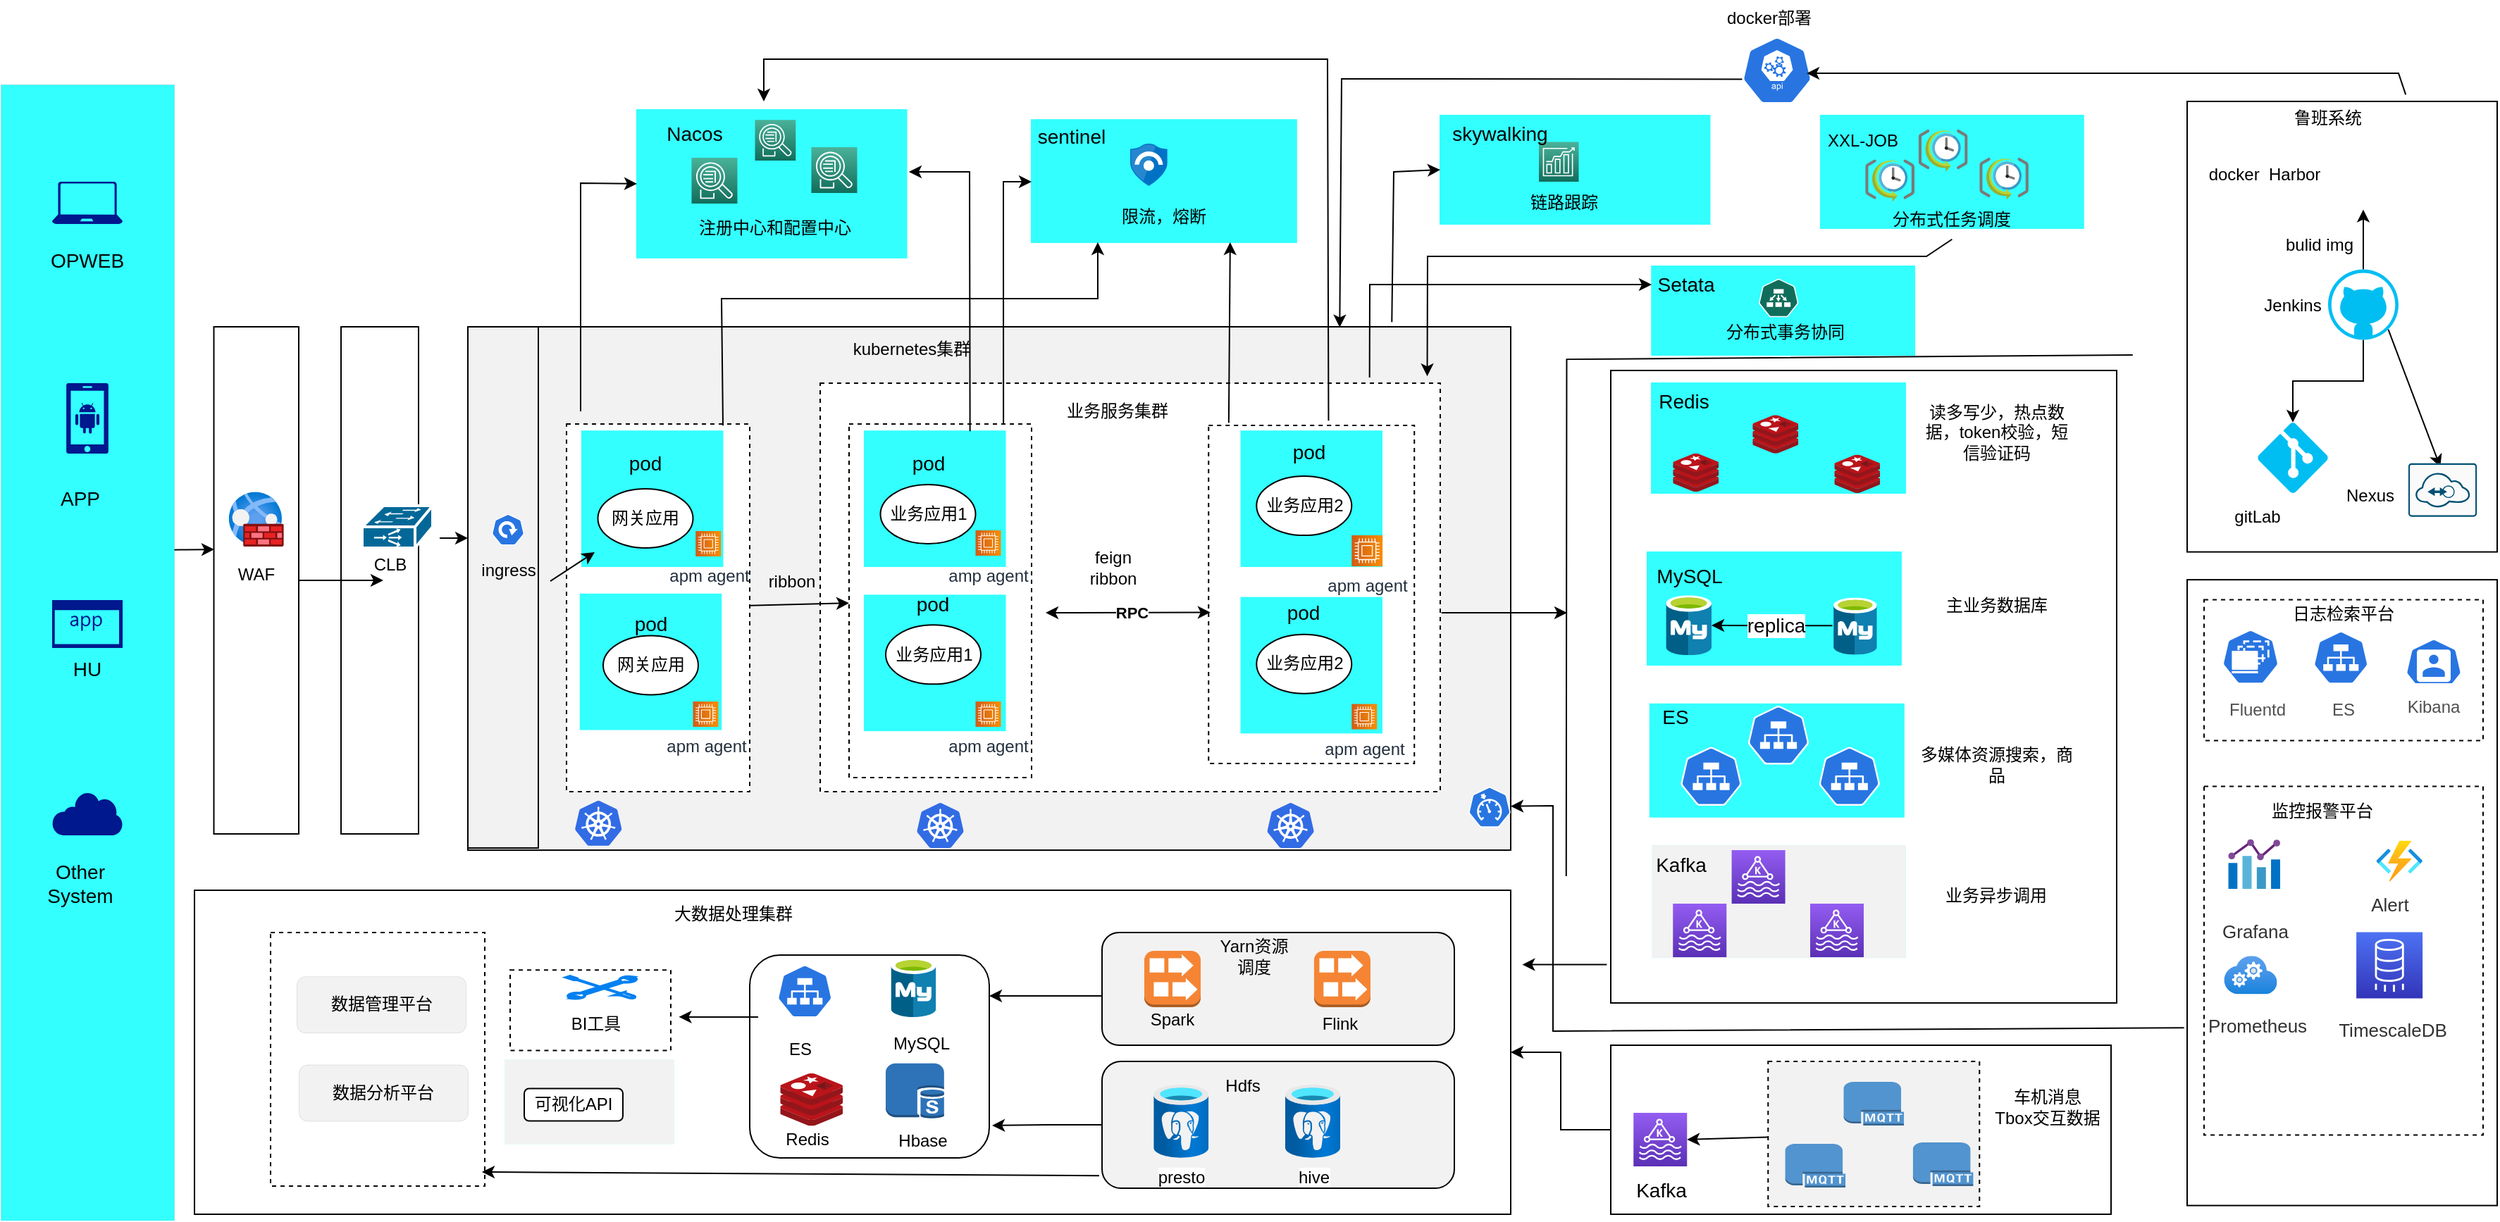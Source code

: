<mxfile version="16.6.3" type="github">
  <diagram id="42q5yrAbg_uipcMJJwmL" name="Page-1">
    <mxGraphModel dx="2468" dy="691" grid="1" gridSize="10" guides="1" tooltips="1" connect="1" arrows="1" fold="1" page="1" pageScale="1" pageWidth="1169" pageHeight="827" math="0" shadow="0">
      <root>
        <mxCell id="0" />
        <mxCell id="1" parent="0" />
        <mxCell id="u6FiNlCxBWFaTgEtle5j-144" value="" style="rounded=0;whiteSpace=wrap;html=1;" parent="1" vertex="1">
          <mxGeometry x="-224" y="1430" width="934" height="230" as="geometry" />
        </mxCell>
        <mxCell id="Y1P_9ax9ffc4BCsdmYQX-5" value="" style="rounded=0;whiteSpace=wrap;html=1;dashed=1;fontColor=#FFFFFF;strokeColor=#33FFFF;strokeWidth=0;fillColor=#F2F2F2;" vertex="1" parent="1">
          <mxGeometry x="-4" y="1550" width="120" height="60" as="geometry" />
        </mxCell>
        <mxCell id="u6FiNlCxBWFaTgEtle5j-151" value="" style="rounded=0;whiteSpace=wrap;html=1;" parent="1" vertex="1">
          <mxGeometry x="781" y="1540" width="355" height="120" as="geometry" />
        </mxCell>
        <mxCell id="u6FiNlCxBWFaTgEtle5j-269" value="" style="rounded=0;whiteSpace=wrap;html=1;shadow=0;fontSize=12;dashed=1;fillColor=#F2F2F2;" parent="1" vertex="1">
          <mxGeometry x="892.64" y="1551.5" width="150" height="103" as="geometry" />
        </mxCell>
        <mxCell id="u6FiNlCxBWFaTgEtle5j-204" value="" style="rounded=0;whiteSpace=wrap;html=1;" parent="1" vertex="1">
          <mxGeometry x="1190" y="1209.56" width="220" height="444.25" as="geometry" />
        </mxCell>
        <mxCell id="u6FiNlCxBWFaTgEtle5j-233" value="" style="rounded=0;whiteSpace=wrap;html=1;shadow=0;dashed=1;" parent="1" vertex="1">
          <mxGeometry x="1202" y="1223.81" width="198" height="100" as="geometry" />
        </mxCell>
        <mxCell id="u6FiNlCxBWFaTgEtle5j-202" value="" style="edgeStyle=orthogonalEdgeStyle;rounded=0;orthogonalLoop=1;jettySize=auto;html=1;entryX=1.012;entryY=0.84;entryDx=0;entryDy=0;entryPerimeter=0;" parent="1" source="u6FiNlCxBWFaTgEtle5j-194" target="u6FiNlCxBWFaTgEtle5j-170" edge="1">
          <mxGeometry relative="1" as="geometry" />
        </mxCell>
        <mxCell id="u6FiNlCxBWFaTgEtle5j-194" value="" style="rounded=1;whiteSpace=wrap;html=1;fillColor=#F2F2F2;" parent="1" vertex="1">
          <mxGeometry x="420" y="1551.5" width="250" height="90" as="geometry" />
        </mxCell>
        <mxCell id="u6FiNlCxBWFaTgEtle5j-191" value="" style="rounded=0;whiteSpace=wrap;html=1;dashed=1;" parent="1" vertex="1">
          <mxGeometry x="-170" y="1460" width="152" height="180" as="geometry" />
        </mxCell>
        <mxCell id="u6FiNlCxBWFaTgEtle5j-188" value="" style="rounded=0;whiteSpace=wrap;html=1;dashed=1;" parent="1" vertex="1">
          <mxGeometry y="1486.57" width="114" height="57.24" as="geometry" />
        </mxCell>
        <mxCell id="u6FiNlCxBWFaTgEtle5j-182" value="" style="edgeStyle=orthogonalEdgeStyle;rounded=0;orthogonalLoop=1;jettySize=auto;html=1;" parent="1" source="u6FiNlCxBWFaTgEtle5j-171" edge="1">
          <mxGeometry relative="1" as="geometry">
            <mxPoint x="340" y="1505" as="targetPoint" />
            <Array as="points">
              <mxPoint x="360" y="1505" />
              <mxPoint x="360" y="1505" />
            </Array>
          </mxGeometry>
        </mxCell>
        <mxCell id="u6FiNlCxBWFaTgEtle5j-171" value="" style="rounded=1;whiteSpace=wrap;html=1;fillColor=#F2F2F2;" parent="1" vertex="1">
          <mxGeometry x="420" y="1460" width="250" height="80" as="geometry" />
        </mxCell>
        <mxCell id="u6FiNlCxBWFaTgEtle5j-162" value="" style="edgeStyle=orthogonalEdgeStyle;rounded=0;orthogonalLoop=1;jettySize=auto;html=1;" parent="1" source="u6FiNlCxBWFaTgEtle5j-151" target="u6FiNlCxBWFaTgEtle5j-144" edge="1">
          <mxGeometry relative="1" as="geometry" />
        </mxCell>
        <mxCell id="u6FiNlCxBWFaTgEtle5j-140" value="" style="rounded=0;whiteSpace=wrap;html=1;" parent="1" vertex="1">
          <mxGeometry x="781" y="1061" width="359" height="449" as="geometry" />
        </mxCell>
        <mxCell id="u6FiNlCxBWFaTgEtle5j-33" value="" style="rounded=0;whiteSpace=wrap;html=1;fillColor=#F2F2F2;" parent="1" vertex="1">
          <mxGeometry x="-30" y="1030" width="740" height="371.53" as="geometry" />
        </mxCell>
        <mxCell id="u6FiNlCxBWFaTgEtle5j-97" value="" style="rounded=0;whiteSpace=wrap;html=1;dashed=1;" parent="1" vertex="1">
          <mxGeometry x="220" y="1070" width="440" height="290" as="geometry" />
        </mxCell>
        <mxCell id="u6FiNlCxBWFaTgEtle5j-66" value="" style="rounded=0;whiteSpace=wrap;html=1;fontSize=14;strokeColor=#33FFFF;fillColor=#33FFFF;" parent="1" vertex="1">
          <mxGeometry x="930" y="880" width="186.39" height="80" as="geometry" />
        </mxCell>
        <mxCell id="MQpAyLM7WQvq7NCeplu3-220" value="" style="rounded=0;whiteSpace=wrap;html=1;fontSize=14;strokeColor=#33FFFF;fillColor=#33FFFF;" parent="1" vertex="1">
          <mxGeometry x="806.99" y="1190" width="180" height="80" as="geometry" />
        </mxCell>
        <mxCell id="MQpAyLM7WQvq7NCeplu3-109" value="" style="rounded=0;whiteSpace=wrap;html=1;fontSize=14;strokeColor=#33FFFF;fillColor=#33FFFF;" parent="1" vertex="1">
          <mxGeometry x="810" y="1070" width="180" height="78" as="geometry" />
        </mxCell>
        <mxCell id="MQpAyLM7WQvq7NCeplu3-41" value="" style="rounded=0;whiteSpace=wrap;html=1;" parent="1" vertex="1">
          <mxGeometry x="-120" y="1030" width="55" height="360" as="geometry" />
        </mxCell>
        <mxCell id="MQpAyLM7WQvq7NCeplu3-40" value="" style="rounded=0;whiteSpace=wrap;html=1;" parent="1" vertex="1">
          <mxGeometry x="-210.25" y="1030" width="60.25" height="360" as="geometry" />
        </mxCell>
        <mxCell id="MQpAyLM7WQvq7NCeplu3-72" value="" style="edgeStyle=orthogonalEdgeStyle;rounded=0;orthogonalLoop=1;jettySize=auto;html=1;fontSize=14;" parent="1" edge="1">
          <mxGeometry relative="1" as="geometry">
            <mxPoint x="-239.75" y="1188.32" as="sourcePoint" />
            <mxPoint x="-210" y="1188" as="targetPoint" />
            <Array as="points">
              <mxPoint x="-229.75" y="1188.32" />
              <mxPoint x="-229.75" y="1188.32" />
            </Array>
          </mxGeometry>
        </mxCell>
        <mxCell id="MQpAyLM7WQvq7NCeplu3-11" value="" style="rounded=0;whiteSpace=wrap;html=1;fillColor=#33FFFF;rotation=90;strokeWidth=0;" parent="1" vertex="1">
          <mxGeometry x="-703.12" y="1199.62" width="806.25" height="123" as="geometry" />
        </mxCell>
        <mxCell id="MQpAyLM7WQvq7NCeplu3-5" value="" style="sketch=0;aspect=fixed;html=1;points=[];align=center;image;fontSize=12;image=img/lib/mscae/Kubernetes.svg;" parent="1" vertex="1">
          <mxGeometry x="45.97" y="1366.44" width="33.33" height="32" as="geometry" />
        </mxCell>
        <mxCell id="MQpAyLM7WQvq7NCeplu3-6" value="" style="sketch=0;aspect=fixed;pointerEvents=1;shadow=0;dashed=0;html=1;strokeColor=none;labelPosition=center;verticalLabelPosition=bottom;verticalAlign=top;align=center;fillColor=#00188D;shape=mxgraph.mscae.enterprise.android_phone" parent="1" vertex="1">
          <mxGeometry x="-315" y="1070" width="30" height="50" as="geometry" />
        </mxCell>
        <mxCell id="MQpAyLM7WQvq7NCeplu3-7" value="" style="sketch=0;aspect=fixed;pointerEvents=1;shadow=0;dashed=0;html=1;strokeColor=none;labelPosition=center;verticalLabelPosition=bottom;verticalAlign=top;align=center;fillColor=#00188D;shape=mxgraph.mscae.enterprise.application" parent="1" vertex="1">
          <mxGeometry x="-325" y="1224" width="50" height="34" as="geometry" />
        </mxCell>
        <mxCell id="MQpAyLM7WQvq7NCeplu3-8" value="" style="sketch=0;aspect=fixed;pointerEvents=1;shadow=0;dashed=0;html=1;strokeColor=none;labelPosition=center;verticalLabelPosition=bottom;verticalAlign=top;align=center;fillColor=#00188D;shape=mxgraph.mscae.enterprise.internet" parent="1" vertex="1">
          <mxGeometry x="-325" y="1360" width="50" height="31" as="geometry" />
        </mxCell>
        <mxCell id="MQpAyLM7WQvq7NCeplu3-9" value="" style="sketch=0;aspect=fixed;pointerEvents=1;shadow=0;dashed=0;html=1;strokeColor=none;labelPosition=center;verticalLabelPosition=bottom;verticalAlign=top;align=center;fillColor=#00188D;shape=mxgraph.azure.laptop" parent="1" vertex="1">
          <mxGeometry x="-325" y="927" width="50" height="30" as="geometry" />
        </mxCell>
        <mxCell id="MQpAyLM7WQvq7NCeplu3-12" value="" style="sketch=0;aspect=fixed;html=1;points=[];align=center;image;fontSize=12;image=img/lib/mscae/Azure_Database_for_MySQL_servers.svg;" parent="1" vertex="1">
          <mxGeometry x="820.19" y="1220.68" width="32.3" height="42.5" as="geometry" />
        </mxCell>
        <mxCell id="MQpAyLM7WQvq7NCeplu3-31" value="CLB" style="text;html=1;strokeColor=none;fillColor=none;align=center;verticalAlign=middle;whiteSpace=wrap;rounded=0;" parent="1" vertex="1">
          <mxGeometry x="-115" y="1184.06" width="60" height="30" as="geometry" />
        </mxCell>
        <mxCell id="MQpAyLM7WQvq7NCeplu3-36" value="" style="aspect=fixed;html=1;points=[];align=center;image;fontSize=12;image=img/lib/azure2/networking/Web_Application_Firewall_Policies_WAF.svg;" parent="1" vertex="1">
          <mxGeometry x="-199.62" y="1147.13" width="39" height="39" as="geometry" />
        </mxCell>
        <mxCell id="MQpAyLM7WQvq7NCeplu3-37" value="" style="shape=mxgraph.cisco.misc.ios_slb;html=1;pointerEvents=1;dashed=0;fillColor=#036897;strokeColor=#ffffff;strokeWidth=2;verticalLabelPosition=bottom;verticalAlign=top;align=center;outlineConnect=0;" parent="1" vertex="1">
          <mxGeometry x="-105" y="1157.0" width="50" height="30" as="geometry" />
        </mxCell>
        <mxCell id="MQpAyLM7WQvq7NCeplu3-38" value="WAF" style="text;html=1;strokeColor=none;fillColor=none;align=center;verticalAlign=middle;whiteSpace=wrap;rounded=0;" parent="1" vertex="1">
          <mxGeometry x="-210" y="1190.68" width="60" height="30" as="geometry" />
        </mxCell>
        <mxCell id="MQpAyLM7WQvq7NCeplu3-62" value="" style="sketch=0;aspect=fixed;html=1;points=[];align=center;image;fontSize=12;image=img/lib/mscae/Azure_Database_for_MySQL_servers.svg;" parent="1" vertex="1">
          <mxGeometry x="939.07" y="1222.31" width="30.78" height="40.5" as="geometry" />
        </mxCell>
        <mxCell id="MQpAyLM7WQvq7NCeplu3-77" value="" style="rounded=0;whiteSpace=wrap;html=1;fontSize=14;strokeColor=#33FFFF;fillColor=#33FFFF;" parent="1" vertex="1">
          <mxGeometry x="90.0" y="876" width="191.24" height="104.94" as="geometry" />
        </mxCell>
        <mxCell id="MQpAyLM7WQvq7NCeplu3-79" value="" style="sketch=0;points=[[0,0,0],[0.25,0,0],[0.5,0,0],[0.75,0,0],[1,0,0],[0,1,0],[0.25,1,0],[0.5,1,0],[0.75,1,0],[1,1,0],[0,0.25,0],[0,0.5,0],[0,0.75,0],[1,0.25,0],[1,0.5,0],[1,0.75,0]];outlineConnect=0;fontColor=#232F3E;gradientColor=#4AB29A;gradientDirection=north;fillColor=#116D5B;strokeColor=#ffffff;dashed=0;verticalLabelPosition=bottom;verticalAlign=top;align=center;html=1;fontSize=12;fontStyle=0;aspect=fixed;shape=mxgraph.aws4.resourceIcon;resIcon=mxgraph.aws4.application_discovery_service;" parent="1" vertex="1">
          <mxGeometry x="213.74" y="902.5" width="32.5" height="32.5" as="geometry" />
        </mxCell>
        <mxCell id="MQpAyLM7WQvq7NCeplu3-87" value="" style="rounded=0;whiteSpace=wrap;html=1;fontSize=14;strokeColor=#33FFFF;fillColor=#33FFFF;" parent="1" vertex="1">
          <mxGeometry x="370" y="883.11" width="187.9" height="86.89" as="geometry" />
        </mxCell>
        <mxCell id="MQpAyLM7WQvq7NCeplu3-91" value="sentinel" style="text;html=1;strokeColor=none;fillColor=none;align=center;verticalAlign=middle;whiteSpace=wrap;rounded=0;fontSize=14;" parent="1" vertex="1">
          <mxGeometry x="370" y="889.94" width="56.5" height="10" as="geometry" />
        </mxCell>
        <mxCell id="MQpAyLM7WQvq7NCeplu3-92" value="" style="sketch=0;aspect=fixed;html=1;points=[];align=center;image;fontSize=12;image=img/lib/mscae/Azure_Sentinel.svg;strokeColor=#33FFFF;fillColor=#97D077;" parent="1" vertex="1">
          <mxGeometry x="440.0" y="899.94" width="26.4" height="30" as="geometry" />
        </mxCell>
        <mxCell id="MQpAyLM7WQvq7NCeplu3-111" value="" style="endArrow=classic;html=1;rounded=0;fontSize=14;exitX=-0.026;exitY=0.49;exitDx=0;exitDy=0;exitPerimeter=0;" parent="1" source="MQpAyLM7WQvq7NCeplu3-62" target="MQpAyLM7WQvq7NCeplu3-12" edge="1">
          <mxGeometry width="50" height="50" relative="1" as="geometry">
            <mxPoint x="911.23" y="1440.81" as="sourcePoint" />
            <mxPoint x="961.23" y="1390.81" as="targetPoint" />
          </mxGeometry>
        </mxCell>
        <mxCell id="MQpAyLM7WQvq7NCeplu3-162" value="replica" style="edgeLabel;html=1;align=center;verticalAlign=middle;resizable=0;points=[];fontSize=14;" parent="MQpAyLM7WQvq7NCeplu3-111" vertex="1" connectable="0">
          <mxGeometry x="-0.389" y="-2" relative="1" as="geometry">
            <mxPoint x="-15" y="2" as="offset" />
          </mxGeometry>
        </mxCell>
        <mxCell id="MQpAyLM7WQvq7NCeplu3-163" value="Redis" style="text;html=1;strokeColor=none;fillColor=none;align=center;verticalAlign=middle;whiteSpace=wrap;rounded=0;fontSize=14;" parent="1" vertex="1">
          <mxGeometry x="803.13" y="1067.93" width="60" height="30" as="geometry" />
        </mxCell>
        <mxCell id="MQpAyLM7WQvq7NCeplu3-166" value="HU" style="text;html=1;strokeColor=none;fillColor=none;align=center;verticalAlign=middle;whiteSpace=wrap;rounded=0;fontSize=14;" parent="1" vertex="1">
          <mxGeometry x="-330" y="1258" width="60" height="30" as="geometry" />
        </mxCell>
        <mxCell id="MQpAyLM7WQvq7NCeplu3-171" value="" style="rounded=0;whiteSpace=wrap;html=1;fontSize=14;strokeColor=#33FFFF;fillColor=#33FFFF;" parent="1" vertex="1">
          <mxGeometry x="660" y="880" width="191.24" height="77" as="geometry" />
        </mxCell>
        <mxCell id="MQpAyLM7WQvq7NCeplu3-172" value="Nacos" style="text;html=1;strokeColor=none;fillColor=none;align=center;verticalAlign=middle;whiteSpace=wrap;rounded=0;fontSize=14;" parent="1" vertex="1">
          <mxGeometry x="101.24" y="878" width="60" height="30" as="geometry" />
        </mxCell>
        <mxCell id="MQpAyLM7WQvq7NCeplu3-174" value="" style="sketch=0;points=[[0,0,0],[0.25,0,0],[0.5,0,0],[0.75,0,0],[1,0,0],[0,1,0],[0.25,1,0],[0.5,1,0],[0.75,1,0],[1,1,0],[0,0.25,0],[0,0.5,0],[0,0.75,0],[1,0.25,0],[1,0.5,0],[1,0.75,0]];outlineConnect=0;fontColor=#232F3E;gradientColor=#4AB29A;gradientDirection=north;fillColor=#116D5B;strokeColor=#ffffff;dashed=0;verticalLabelPosition=bottom;verticalAlign=top;align=center;html=1;fontSize=12;fontStyle=0;aspect=fixed;shape=mxgraph.aws4.resourceIcon;resIcon=mxgraph.aws4.forecast;" parent="1" vertex="1">
          <mxGeometry x="730" y="898.75" width="28.25" height="28.25" as="geometry" />
        </mxCell>
        <mxCell id="MQpAyLM7WQvq7NCeplu3-183" style="edgeStyle=none;rounded=0;orthogonalLoop=1;jettySize=auto;html=1;exitX=0.5;exitY=0;exitDx=0;exitDy=0;exitPerimeter=0;fontSize=14;" parent="1" source="MQpAyLM7WQvq7NCeplu3-37" target="MQpAyLM7WQvq7NCeplu3-37" edge="1">
          <mxGeometry relative="1" as="geometry" />
        </mxCell>
        <mxCell id="MQpAyLM7WQvq7NCeplu3-206" value="skywalking" style="text;html=1;align=center;verticalAlign=middle;whiteSpace=wrap;rounded=0;fontSize=14;" parent="1" vertex="1">
          <mxGeometry x="673.5" y="888" width="56.5" height="10" as="geometry" />
        </mxCell>
        <mxCell id="MQpAyLM7WQvq7NCeplu3-209" value="" style="outlineConnect=0;dashed=0;verticalLabelPosition=bottom;verticalAlign=top;align=center;html=1;shape=mxgraph.aws3.mqtt_protocol;fillColor=#5294CF;gradientColor=none;fontSize=14;strokeColor=#33FFFF;" parent="1" vertex="1">
          <mxGeometry x="946.26" y="1566" width="42.75" height="31" as="geometry" />
        </mxCell>
        <mxCell id="MQpAyLM7WQvq7NCeplu3-210" value="" style="sketch=0;aspect=fixed;html=1;points=[];align=center;image;fontSize=12;image=img/lib/mscae/Cache_Redis_Product.svg;" parent="1" vertex="1">
          <mxGeometry x="825.13" y="1119.88" width="32.44" height="27.25" as="geometry" />
        </mxCell>
        <mxCell id="MQpAyLM7WQvq7NCeplu3-211" value="" style="sketch=0;points=[[0,0,0],[0.25,0,0],[0.5,0,0],[0.75,0,0],[1,0,0],[0,1,0],[0.25,1,0],[0.5,1,0],[0.75,1,0],[1,1,0],[0,0.25,0],[0,0.5,0],[0,0.75,0],[1,0.25,0],[1,0.5,0],[1,0.75,0]];outlineConnect=0;fontColor=#232F3E;gradientColor=#4AB29A;gradientDirection=north;fillColor=#116D5B;strokeColor=#ffffff;dashed=0;verticalLabelPosition=bottom;verticalAlign=top;align=center;html=1;fontSize=12;fontStyle=0;aspect=fixed;shape=mxgraph.aws4.resourceIcon;resIcon=mxgraph.aws4.application_discovery_service;" parent="1" vertex="1">
          <mxGeometry x="128.74" y="909.94" width="32.5" height="32.5" as="geometry" />
        </mxCell>
        <mxCell id="MQpAyLM7WQvq7NCeplu3-212" value="" style="sketch=0;points=[[0,0,0],[0.25,0,0],[0.5,0,0],[0.75,0,0],[1,0,0],[0,1,0],[0.25,1,0],[0.5,1,0],[0.75,1,0],[1,1,0],[0,0.25,0],[0,0.5,0],[0,0.75,0],[1,0.25,0],[1,0.5,0],[1,0.75,0]];outlineConnect=0;fontColor=#232F3E;gradientColor=#4AB29A;gradientDirection=north;fillColor=#116D5B;strokeColor=#ffffff;dashed=0;verticalLabelPosition=bottom;verticalAlign=top;align=center;html=1;fontSize=12;fontStyle=0;aspect=fixed;shape=mxgraph.aws4.resourceIcon;resIcon=mxgraph.aws4.application_discovery_service;" parent="1" vertex="1">
          <mxGeometry x="173.75" y="883.11" width="28.89" height="28.89" as="geometry" />
        </mxCell>
        <mxCell id="MQpAyLM7WQvq7NCeplu3-213" value="" style="sketch=0;aspect=fixed;html=1;points=[];align=center;image;fontSize=12;image=img/lib/mscae/Kubernetes.svg;" parent="1" vertex="1">
          <mxGeometry x="288.58" y="1368" width="33.33" height="32" as="geometry" />
        </mxCell>
        <mxCell id="MQpAyLM7WQvq7NCeplu3-214" value="" style="sketch=0;aspect=fixed;html=1;points=[];align=center;image;fontSize=12;image=img/lib/mscae/Kubernetes.svg;" parent="1" vertex="1">
          <mxGeometry x="537.14" y="1368" width="33.33" height="32" as="geometry" />
        </mxCell>
        <mxCell id="u6FiNlCxBWFaTgEtle5j-21" value="feign&lt;br&gt;ribbon" style="text;html=1;strokeColor=none;fillColor=none;align=center;verticalAlign=middle;whiteSpace=wrap;rounded=0;" parent="1" vertex="1">
          <mxGeometry x="397.74" y="1185.75" width="60" height="30" as="geometry" />
        </mxCell>
        <mxCell id="u6FiNlCxBWFaTgEtle5j-24" value="" style="rounded=0;whiteSpace=wrap;html=1;dashed=1;" parent="1" vertex="1">
          <mxGeometry x="40" y="1099.06" width="130" height="260.94" as="geometry" />
        </mxCell>
        <mxCell id="u6FiNlCxBWFaTgEtle5j-29" value="" style="rounded=0;whiteSpace=wrap;html=1;strokeColor=#33FFFF;fillColor=#33FFFF;" parent="1" vertex="1">
          <mxGeometry x="49.88" y="1219.87" width="99.75" height="95.88" as="geometry" />
        </mxCell>
        <mxCell id="u6FiNlCxBWFaTgEtle5j-30" value="网关应用" style="ellipse;whiteSpace=wrap;html=1;" parent="1" vertex="1">
          <mxGeometry x="66" y="1249.25" width="67.5" height="42" as="geometry" />
        </mxCell>
        <mxCell id="u6FiNlCxBWFaTgEtle5j-31" value="&lt;font style=&quot;font-size: 14px&quot;&gt;pod&lt;/font&gt;" style="text;html=1;strokeColor=none;fillColor=none;align=center;verticalAlign=middle;whiteSpace=wrap;rounded=0;" parent="1" vertex="1">
          <mxGeometry x="69.75" y="1226" width="60" height="30" as="geometry" />
        </mxCell>
        <mxCell id="u6FiNlCxBWFaTgEtle5j-32" value="apm agent" style="sketch=0;points=[[0,0,0],[0.25,0,0],[0.5,0,0],[0.75,0,0],[1,0,0],[0,1,0],[0.25,1,0],[0.5,1,0],[0.75,1,0],[1,1,0],[0,0.25,0],[0,0.5,0],[0,0.75,0],[1,0.25,0],[1,0.5,0],[1,0.75,0]];outlineConnect=0;fontColor=#232F3E;gradientColor=#F78E04;gradientDirection=north;fillColor=#D05C17;strokeColor=#ffffff;dashed=0;verticalLabelPosition=bottom;verticalAlign=top;align=center;html=1;fontSize=12;fontStyle=0;aspect=fixed;shape=mxgraph.aws4.resourceIcon;resIcon=mxgraph.aws4.compute;direction=south;" parent="1" vertex="1">
          <mxGeometry x="129.75" y="1296.06" width="18" height="18" as="geometry" />
        </mxCell>
        <mxCell id="u6FiNlCxBWFaTgEtle5j-34" value="" style="rounded=0;whiteSpace=wrap;html=1;strokeColor=#33FFFF;fillColor=#33FFFF;" parent="1" vertex="1">
          <mxGeometry x="51" y="1104.12" width="99.75" height="95.88" as="geometry" />
        </mxCell>
        <mxCell id="u6FiNlCxBWFaTgEtle5j-35" value="网关应用" style="ellipse;whiteSpace=wrap;html=1;" parent="1" vertex="1">
          <mxGeometry x="62.25" y="1145" width="67.5" height="42" as="geometry" />
        </mxCell>
        <mxCell id="u6FiNlCxBWFaTgEtle5j-36" value="&lt;font style=&quot;font-size: 14px&quot;&gt;pod&lt;/font&gt;" style="text;html=1;strokeColor=none;fillColor=none;align=center;verticalAlign=middle;whiteSpace=wrap;rounded=0;" parent="1" vertex="1">
          <mxGeometry x="66" y="1112.06" width="60" height="30" as="geometry" />
        </mxCell>
        <mxCell id="u6FiNlCxBWFaTgEtle5j-37" value="" style="rounded=0;whiteSpace=wrap;html=1;dashed=1;" parent="1" vertex="1">
          <mxGeometry x="240.5" y="1099.06" width="129.5" height="250.94" as="geometry" />
        </mxCell>
        <mxCell id="u6FiNlCxBWFaTgEtle5j-38" value="" style="rounded=0;whiteSpace=wrap;html=1;strokeColor=#33FFFF;fillColor=#33FFFF;" parent="1" vertex="1">
          <mxGeometry x="251.5" y="1220.68" width="99.75" height="95.88" as="geometry" />
        </mxCell>
        <mxCell id="u6FiNlCxBWFaTgEtle5j-39" value="业务应用1" style="ellipse;whiteSpace=wrap;html=1;" parent="1" vertex="1">
          <mxGeometry x="266.5" y="1241.68" width="67.5" height="42" as="geometry" />
        </mxCell>
        <mxCell id="u6FiNlCxBWFaTgEtle5j-40" value="&lt;font style=&quot;font-size: 14px&quot;&gt;pod&lt;/font&gt;" style="text;html=1;strokeColor=none;fillColor=none;align=center;verticalAlign=middle;whiteSpace=wrap;rounded=0;" parent="1" vertex="1">
          <mxGeometry x="270.25" y="1211.68" width="60" height="30" as="geometry" />
        </mxCell>
        <mxCell id="u6FiNlCxBWFaTgEtle5j-41" value="" style="rounded=0;whiteSpace=wrap;html=1;strokeColor=#33FFFF;fillColor=#33FFFF;" parent="1" vertex="1">
          <mxGeometry x="251.5" y="1104.12" width="99.75" height="95.88" as="geometry" />
        </mxCell>
        <mxCell id="u6FiNlCxBWFaTgEtle5j-42" value="业务应用1" style="ellipse;whiteSpace=wrap;html=1;" parent="1" vertex="1">
          <mxGeometry x="262.75" y="1142.06" width="67.5" height="42" as="geometry" />
        </mxCell>
        <mxCell id="u6FiNlCxBWFaTgEtle5j-43" value="" style="rounded=0;whiteSpace=wrap;html=1;dashed=1;" parent="1" vertex="1">
          <mxGeometry x="495.62" y="1100" width="146" height="240" as="geometry" />
        </mxCell>
        <mxCell id="u6FiNlCxBWFaTgEtle5j-44" value="" style="rounded=0;whiteSpace=wrap;html=1;strokeColor=#33FFFF;fillColor=#33FFFF;" parent="1" vertex="1">
          <mxGeometry x="518.75" y="1222.31" width="99.75" height="95.88" as="geometry" />
        </mxCell>
        <mxCell id="u6FiNlCxBWFaTgEtle5j-45" value="业务应用2" style="ellipse;whiteSpace=wrap;html=1;" parent="1" vertex="1">
          <mxGeometry x="529.64" y="1248.37" width="67.5" height="42" as="geometry" />
        </mxCell>
        <mxCell id="u6FiNlCxBWFaTgEtle5j-46" value="&lt;font style=&quot;font-size: 14px&quot;&gt;pod&lt;/font&gt;" style="text;html=1;strokeColor=none;fillColor=none;align=center;verticalAlign=middle;whiteSpace=wrap;rounded=0;" parent="1" vertex="1">
          <mxGeometry x="532.75" y="1218.06" width="60" height="30" as="geometry" />
        </mxCell>
        <mxCell id="u6FiNlCxBWFaTgEtle5j-47" value="" style="rounded=0;whiteSpace=wrap;html=1;strokeColor=#33FFFF;fillColor=#33FFFF;" parent="1" vertex="1">
          <mxGeometry x="518.75" y="1104.12" width="99.75" height="95.88" as="geometry" />
        </mxCell>
        <mxCell id="u6FiNlCxBWFaTgEtle5j-48" value="业务应用2" style="ellipse;whiteSpace=wrap;html=1;" parent="1" vertex="1">
          <mxGeometry x="529.64" y="1136.06" width="67.5" height="42" as="geometry" />
        </mxCell>
        <mxCell id="u6FiNlCxBWFaTgEtle5j-49" value="&lt;font style=&quot;font-size: 14px&quot;&gt;pod&lt;/font&gt;" style="text;html=1;strokeColor=none;fillColor=none;align=center;verticalAlign=middle;whiteSpace=wrap;rounded=0;" parent="1" vertex="1">
          <mxGeometry x="537.14" y="1104.12" width="60" height="30" as="geometry" />
        </mxCell>
        <mxCell id="u6FiNlCxBWFaTgEtle5j-51" value="&lt;font style=&quot;font-size: 14px&quot;&gt;pod&lt;/font&gt;" style="text;html=1;strokeColor=none;fillColor=none;align=center;verticalAlign=middle;whiteSpace=wrap;rounded=0;" parent="1" vertex="1">
          <mxGeometry x="266.5" y="1112.06" width="60" height="30" as="geometry" />
        </mxCell>
        <mxCell id="u6FiNlCxBWFaTgEtle5j-54" value="" style="endArrow=classic;startArrow=classic;html=1;rounded=0;entryX=0.009;entryY=0.553;entryDx=0;entryDy=0;entryPerimeter=0;" parent="1" target="u6FiNlCxBWFaTgEtle5j-43" edge="1">
          <mxGeometry width="50" height="50" relative="1" as="geometry">
            <mxPoint x="380" y="1233" as="sourcePoint" />
            <mxPoint x="330" y="1219.06" as="targetPoint" />
          </mxGeometry>
        </mxCell>
        <mxCell id="u6FiNlCxBWFaTgEtle5j-55" value="&lt;b&gt;RPC&lt;/b&gt;" style="edgeLabel;html=1;align=center;verticalAlign=middle;resizable=0;points=[];" parent="u6FiNlCxBWFaTgEtle5j-54" vertex="1" connectable="0">
          <mxGeometry x="0.253" y="-2" relative="1" as="geometry">
            <mxPoint x="-13" y="-2" as="offset" />
          </mxGeometry>
        </mxCell>
        <mxCell id="u6FiNlCxBWFaTgEtle5j-56" value="" style="endArrow=classic;html=1;rounded=0;" parent="1" source="u6FiNlCxBWFaTgEtle5j-24" target="u6FiNlCxBWFaTgEtle5j-37" edge="1">
          <mxGeometry width="50" height="50" relative="1" as="geometry">
            <mxPoint x="280" y="1269.06" as="sourcePoint" />
            <mxPoint x="330" y="1219.06" as="targetPoint" />
          </mxGeometry>
        </mxCell>
        <mxCell id="u6FiNlCxBWFaTgEtle5j-57" value="ribbon" style="text;html=1;strokeColor=none;fillColor=none;align=center;verticalAlign=middle;whiteSpace=wrap;rounded=0;" parent="1" vertex="1">
          <mxGeometry x="170" y="1196" width="60" height="30" as="geometry" />
        </mxCell>
        <mxCell id="u6FiNlCxBWFaTgEtle5j-59" value="注册中心和配置中心" style="text;html=1;strokeColor=none;fillColor=none;align=center;verticalAlign=middle;whiteSpace=wrap;rounded=0;" parent="1" vertex="1">
          <mxGeometry x="116.0" y="949.94" width="144" height="20" as="geometry" />
        </mxCell>
        <mxCell id="u6FiNlCxBWFaTgEtle5j-62" value="" style="rounded=0;whiteSpace=wrap;html=1;fontSize=14;strokeColor=#33FFFF;fillColor=#33FFFF;" parent="1" vertex="1">
          <mxGeometry x="810.11" y="987" width="186.39" height="63" as="geometry" />
        </mxCell>
        <mxCell id="u6FiNlCxBWFaTgEtle5j-63" value="" style="sketch=0;html=1;dashed=0;whitespace=wrap;fillColor=#116D5B;strokeColor=#ffffff;points=[[0.005,0.63,0],[0.1,0.2,0],[0.9,0.2,0],[0.5,0,0],[0.995,0.63,0],[0.72,0.99,0],[0.5,1,0],[0.28,0.99,0]];shape=mxgraph.kubernetes.icon;prIcon=ep;fontFamily=Helvetica;fontSize=12;fontColor=#232F3E;align=center;gradientColor=#4AB29A;" parent="1" vertex="1">
          <mxGeometry x="885.99" y="995.41" width="28.25" height="28.25" as="geometry" />
        </mxCell>
        <mxCell id="u6FiNlCxBWFaTgEtle5j-64" value="Setata" style="text;html=1;strokeColor=none;fillColor=none;align=center;verticalAlign=middle;whiteSpace=wrap;rounded=0;fontSize=14;" parent="1" vertex="1">
          <mxGeometry x="810.11" y="995.41" width="49.39" height="10" as="geometry" />
        </mxCell>
        <mxCell id="u6FiNlCxBWFaTgEtle5j-65" value="" style="sketch=0;aspect=fixed;html=1;points=[];align=center;image;fontSize=12;image=img/lib/mscae/SchedulerJobCollection.svg;" parent="1" vertex="1">
          <mxGeometry x="999.39" y="889.94" width="34.88" height="30" as="geometry" />
        </mxCell>
        <mxCell id="u6FiNlCxBWFaTgEtle5j-67" value="XXL-JOB" style="text;html=1;strokeColor=none;fillColor=none;align=center;verticalAlign=middle;whiteSpace=wrap;rounded=0;" parent="1" vertex="1">
          <mxGeometry x="922.5" y="883.11" width="74" height="30" as="geometry" />
        </mxCell>
        <mxCell id="u6FiNlCxBWFaTgEtle5j-68" value="" style="sketch=0;aspect=fixed;html=1;points=[];align=center;image;fontSize=12;image=img/lib/mscae/SchedulerJobCollection.svg;" parent="1" vertex="1">
          <mxGeometry x="1042.64" y="909.94" width="34.81" height="29.94" as="geometry" />
        </mxCell>
        <mxCell id="u6FiNlCxBWFaTgEtle5j-69" value="" style="sketch=0;aspect=fixed;html=1;points=[];align=center;image;fontSize=12;image=img/lib/mscae/SchedulerJobCollection.svg;" parent="1" vertex="1">
          <mxGeometry x="961.62" y="911.19" width="34.88" height="30" as="geometry" />
        </mxCell>
        <mxCell id="u6FiNlCxBWFaTgEtle5j-79" value="" style="rounded=0;whiteSpace=wrap;html=1;fillColor=#F2F2F2;" parent="1" vertex="1">
          <mxGeometry x="-30" y="1030" width="50" height="370" as="geometry" />
        </mxCell>
        <mxCell id="u6FiNlCxBWFaTgEtle5j-80" value="" style="endArrow=classic;html=1;rounded=0;entryX=1.009;entryY=0.419;entryDx=0;entryDy=0;entryPerimeter=0;exitX=0.75;exitY=0;exitDx=0;exitDy=0;" parent="1" source="u6FiNlCxBWFaTgEtle5j-41" target="MQpAyLM7WQvq7NCeplu3-77" edge="1">
          <mxGeometry width="50" height="50" relative="1" as="geometry">
            <mxPoint x="360" y="1030" as="sourcePoint" />
            <mxPoint x="410" y="980" as="targetPoint" />
            <Array as="points">
              <mxPoint x="326" y="920" />
            </Array>
          </mxGeometry>
        </mxCell>
        <mxCell id="u6FiNlCxBWFaTgEtle5j-81" value="" style="endArrow=classic;html=1;rounded=0;entryX=0;entryY=0.5;entryDx=0;entryDy=0;" parent="1" target="MQpAyLM7WQvq7NCeplu3-77" edge="1">
          <mxGeometry width="50" height="50" relative="1" as="geometry">
            <mxPoint x="50" y="1090" as="sourcePoint" />
            <mxPoint x="410" y="980" as="targetPoint" />
            <Array as="points">
              <mxPoint x="50" y="928" />
            </Array>
          </mxGeometry>
        </mxCell>
        <mxCell id="u6FiNlCxBWFaTgEtle5j-82" value="" style="endArrow=classic;html=1;rounded=0;exitX=0.583;exitY=-0.014;exitDx=0;exitDy=0;exitPerimeter=0;" parent="1" source="u6FiNlCxBWFaTgEtle5j-43" edge="1">
          <mxGeometry width="50" height="50" relative="1" as="geometry">
            <mxPoint x="360" y="1130" as="sourcePoint" />
            <mxPoint x="180" y="870" as="targetPoint" />
            <Array as="points">
              <mxPoint x="580" y="840" />
              <mxPoint x="180" y="840" />
            </Array>
          </mxGeometry>
        </mxCell>
        <mxCell id="u6FiNlCxBWFaTgEtle5j-87" value="" style="endArrow=classic;html=1;rounded=0;exitX=0.846;exitY=0;exitDx=0;exitDy=0;exitPerimeter=0;" parent="1" source="u6FiNlCxBWFaTgEtle5j-37" edge="1">
          <mxGeometry width="50" height="50" relative="1" as="geometry">
            <mxPoint x="370" y="1090" as="sourcePoint" />
            <mxPoint x="370" y="927" as="targetPoint" />
            <Array as="points">
              <mxPoint x="350" y="960" />
              <mxPoint x="350" y="927" />
            </Array>
          </mxGeometry>
        </mxCell>
        <mxCell id="u6FiNlCxBWFaTgEtle5j-88" value="" style="endArrow=classic;html=1;rounded=0;entryX=0.75;entryY=1;entryDx=0;entryDy=0;exitX=0.098;exitY=-0.008;exitDx=0;exitDy=0;exitPerimeter=0;" parent="1" source="u6FiNlCxBWFaTgEtle5j-43" target="MQpAyLM7WQvq7NCeplu3-87" edge="1">
          <mxGeometry width="50" height="50" relative="1" as="geometry">
            <mxPoint x="440" y="1110" as="sourcePoint" />
            <mxPoint x="490" y="1060" as="targetPoint" />
          </mxGeometry>
        </mxCell>
        <mxCell id="u6FiNlCxBWFaTgEtle5j-89" value="" style="endArrow=classic;html=1;rounded=0;entryX=0.25;entryY=1;entryDx=0;entryDy=0;exitX=0.854;exitY=0.004;exitDx=0;exitDy=0;exitPerimeter=0;" parent="1" source="u6FiNlCxBWFaTgEtle5j-24" target="MQpAyLM7WQvq7NCeplu3-87" edge="1">
          <mxGeometry width="50" height="50" relative="1" as="geometry">
            <mxPoint x="160" y="1090" as="sourcePoint" />
            <mxPoint x="210" y="1040" as="targetPoint" />
            <Array as="points">
              <mxPoint x="150" y="1010" />
              <mxPoint x="417" y="1010" />
            </Array>
          </mxGeometry>
        </mxCell>
        <mxCell id="u6FiNlCxBWFaTgEtle5j-92" value="apm agent" style="sketch=0;points=[[0,0,0],[0.25,0,0],[0.5,0,0],[0.75,0,0],[1,0,0],[0,1,0],[0.25,1,0],[0.5,1,0],[0.75,1,0],[1,1,0],[0,0.25,0],[0,0.5,0],[0,0.75,0],[1,0.25,0],[1,0.5,0],[1,0.75,0]];outlineConnect=0;fontColor=#232F3E;gradientColor=#F78E04;gradientDirection=north;fillColor=#D05C17;strokeColor=#ffffff;dashed=0;verticalLabelPosition=bottom;verticalAlign=top;align=center;html=1;fontSize=12;fontStyle=0;aspect=fixed;shape=mxgraph.aws4.resourceIcon;resIcon=mxgraph.aws4.compute;direction=south;" parent="1" vertex="1">
          <mxGeometry x="131.63" y="1175" width="18" height="18" as="geometry" />
        </mxCell>
        <mxCell id="u6FiNlCxBWFaTgEtle5j-93" value="amp agent" style="sketch=0;points=[[0,0,0],[0.25,0,0],[0.5,0,0],[0.75,0,0],[1,0,0],[0,1,0],[0.25,1,0],[0.5,1,0],[0.75,1,0],[1,1,0],[0,0.25,0],[0,0.5,0],[0,0.75,0],[1,0.25,0],[1,0.5,0],[1,0.75,0]];outlineConnect=0;fontColor=#232F3E;gradientColor=#F78E04;gradientDirection=north;fillColor=#D05C17;strokeColor=#ffffff;dashed=0;verticalLabelPosition=bottom;verticalAlign=top;align=center;html=1;fontSize=12;fontStyle=0;aspect=fixed;shape=mxgraph.aws4.resourceIcon;resIcon=mxgraph.aws4.compute;direction=south;" parent="1" vertex="1">
          <mxGeometry x="330.25" y="1174.5" width="18" height="18" as="geometry" />
        </mxCell>
        <mxCell id="u6FiNlCxBWFaTgEtle5j-94" value="apm agent" style="sketch=0;points=[[0,0,0],[0.25,0,0],[0.5,0,0],[0.75,0,0],[1,0,0],[0,1,0],[0.25,1,0],[0.5,1,0],[0.75,1,0],[1,1,0],[0,0.25,0],[0,0.5,0],[0,0.75,0],[1,0.25,0],[1,0.5,0],[1,0.75,0]];outlineConnect=0;fontColor=#232F3E;gradientColor=#F78E04;gradientDirection=north;fillColor=#D05C17;strokeColor=#ffffff;dashed=0;verticalLabelPosition=bottom;verticalAlign=top;align=center;html=1;fontSize=12;fontStyle=0;aspect=fixed;shape=mxgraph.aws4.resourceIcon;resIcon=mxgraph.aws4.compute;direction=south;" parent="1" vertex="1">
          <mxGeometry x="330.25" y="1296.06" width="18" height="18" as="geometry" />
        </mxCell>
        <mxCell id="u6FiNlCxBWFaTgEtle5j-95" value="apm agent" style="sketch=0;points=[[0,0,0],[0.25,0,0],[0.5,0,0],[0.75,0,0],[1,0,0],[0,1,0],[0.25,1,0],[0.5,1,0],[0.75,1,0],[1,1,0],[0,0.25,0],[0,0.5,0],[0,0.75,0],[1,0.25,0],[1,0.5,0],[1,0.75,0]];outlineConnect=0;fontColor=#232F3E;gradientColor=#F78E04;gradientDirection=north;fillColor=#D05C17;strokeColor=#ffffff;dashed=0;verticalLabelPosition=bottom;verticalAlign=top;align=center;html=1;fontSize=12;fontStyle=0;aspect=fixed;shape=mxgraph.aws4.resourceIcon;resIcon=mxgraph.aws4.compute;direction=south;" parent="1" vertex="1">
          <mxGeometry x="597.14" y="1178.06" width="21.94" height="21.94" as="geometry" />
        </mxCell>
        <mxCell id="u6FiNlCxBWFaTgEtle5j-96" value="apm agent" style="sketch=0;points=[[0,0,0],[0.25,0,0],[0.5,0,0],[0.75,0,0],[1,0,0],[0,1,0],[0.25,1,0],[0.5,1,0],[0.75,1,0],[1,1,0],[0,0.25,0],[0,0.5,0],[0,0.75,0],[1,0.25,0],[1,0.5,0],[1,0.75,0]];outlineConnect=0;fontColor=#232F3E;gradientColor=#F78E04;gradientDirection=north;fillColor=#D05C17;strokeColor=#ffffff;dashed=0;verticalLabelPosition=bottom;verticalAlign=top;align=center;html=1;fontSize=12;fontStyle=0;aspect=fixed;shape=mxgraph.aws4.resourceIcon;resIcon=mxgraph.aws4.compute;direction=south;" parent="1" vertex="1">
          <mxGeometry x="597.14" y="1297.75" width="18" height="18" as="geometry" />
        </mxCell>
        <mxCell id="u6FiNlCxBWFaTgEtle5j-98" value="业务服务集群" style="text;html=1;strokeColor=none;fillColor=none;align=center;verticalAlign=middle;whiteSpace=wrap;rounded=0;" parent="1" vertex="1">
          <mxGeometry x="381.99" y="1081.06" width="98" height="18" as="geometry" />
        </mxCell>
        <mxCell id="u6FiNlCxBWFaTgEtle5j-100" value="" style="endArrow=classic;html=1;rounded=0;entryX=0;entryY=0.5;entryDx=0;entryDy=0;exitX=0.886;exitY=-0.009;exitDx=0;exitDy=0;exitPerimeter=0;" parent="1" source="u6FiNlCxBWFaTgEtle5j-33" target="MQpAyLM7WQvq7NCeplu3-171" edge="1">
          <mxGeometry width="50" height="50" relative="1" as="geometry">
            <mxPoint x="640" y="1030" as="sourcePoint" />
            <mxPoint x="690" y="980" as="targetPoint" />
            <Array as="points">
              <mxPoint x="627" y="920" />
            </Array>
          </mxGeometry>
        </mxCell>
        <mxCell id="u6FiNlCxBWFaTgEtle5j-103" value="" style="endArrow=classic;html=1;rounded=0;exitX=0.886;exitY=-0.014;exitDx=0;exitDy=0;exitPerimeter=0;" parent="1" source="u6FiNlCxBWFaTgEtle5j-97" edge="1">
          <mxGeometry width="50" height="50" relative="1" as="geometry">
            <mxPoint x="710" y="1010" as="sourcePoint" />
            <mxPoint x="810" y="1000" as="targetPoint" />
            <Array as="points">
              <mxPoint x="610" y="1000" />
            </Array>
          </mxGeometry>
        </mxCell>
        <mxCell id="u6FiNlCxBWFaTgEtle5j-107" value="" style="endArrow=none;html=1;rounded=0;" parent="1" edge="1">
          <mxGeometry width="50" height="50" relative="1" as="geometry">
            <mxPoint x="749.38" y="1420" as="sourcePoint" />
            <mxPoint x="1151.38" y="1050" as="targetPoint" />
            <Array as="points">
              <mxPoint x="749.73" y="1053.06" />
            </Array>
          </mxGeometry>
        </mxCell>
        <mxCell id="u6FiNlCxBWFaTgEtle5j-108" value="" style="sketch=0;aspect=fixed;html=1;points=[];align=center;image;fontSize=12;image=img/lib/mscae/Cache_Redis_Product.svg;" parent="1" vertex="1">
          <mxGeometry x="881.64" y="1092.63" width="32.44" height="27.25" as="geometry" />
        </mxCell>
        <mxCell id="u6FiNlCxBWFaTgEtle5j-109" value="" style="sketch=0;aspect=fixed;html=1;points=[];align=center;image;fontSize=12;image=img/lib/mscae/Cache_Redis_Product.svg;" parent="1" vertex="1">
          <mxGeometry x="939.69" y="1120.75" width="32.44" height="27.25" as="geometry" />
        </mxCell>
        <mxCell id="u6FiNlCxBWFaTgEtle5j-112" value="" style="rounded=0;whiteSpace=wrap;html=1;fontSize=14;strokeColor=#33FFFF;fillColor=#33FFFF;" parent="1" vertex="1">
          <mxGeometry x="808.91" y="1297.87" width="180" height="80" as="geometry" />
        </mxCell>
        <mxCell id="u6FiNlCxBWFaTgEtle5j-114" value="MySQL" style="text;html=1;strokeColor=none;fillColor=none;align=center;verticalAlign=middle;whiteSpace=wrap;rounded=0;fontSize=14;" parent="1" vertex="1">
          <mxGeometry x="806.8" y="1192.31" width="60" height="30" as="geometry" />
        </mxCell>
        <mxCell id="u6FiNlCxBWFaTgEtle5j-117" value="ES" style="text;html=1;strokeColor=none;fillColor=none;align=center;verticalAlign=middle;whiteSpace=wrap;rounded=0;fontSize=14;" parent="1" vertex="1">
          <mxGeometry x="806.8" y="1296.06" width="40.26" height="21.81" as="geometry" />
        </mxCell>
        <mxCell id="u6FiNlCxBWFaTgEtle5j-118" value="" style="endArrow=classic;html=1;rounded=0;entryX=0.979;entryY=-0.017;entryDx=0;entryDy=0;entryPerimeter=0;exitX=0.5;exitY=1;exitDx=0;exitDy=0;startArrow=none;" parent="1" source="u6FiNlCxBWFaTgEtle5j-133" target="u6FiNlCxBWFaTgEtle5j-97" edge="1">
          <mxGeometry width="50" height="50" relative="1" as="geometry">
            <mxPoint x="1060" y="1020" as="sourcePoint" />
            <mxPoint x="1110" y="970" as="targetPoint" />
            <Array as="points">
              <mxPoint x="1005" y="980" />
              <mxPoint x="651" y="980" />
            </Array>
          </mxGeometry>
        </mxCell>
        <mxCell id="u6FiNlCxBWFaTgEtle5j-119" value="kubernetes集群" style="text;html=1;strokeColor=none;fillColor=none;align=center;verticalAlign=middle;whiteSpace=wrap;rounded=0;" parent="1" vertex="1">
          <mxGeometry x="236" y="1036.5" width="98" height="18" as="geometry" />
        </mxCell>
        <mxCell id="u6FiNlCxBWFaTgEtle5j-123" value="限流，熔断" style="text;html=1;strokeColor=none;fillColor=none;align=center;verticalAlign=middle;whiteSpace=wrap;rounded=0;" parent="1" vertex="1">
          <mxGeometry x="391.95" y="942.44" width="144" height="20" as="geometry" />
        </mxCell>
        <mxCell id="u6FiNlCxBWFaTgEtle5j-131" value="链路跟踪" style="text;html=1;strokeColor=none;fillColor=none;align=center;verticalAlign=middle;whiteSpace=wrap;rounded=0;" parent="1" vertex="1">
          <mxGeometry x="676.19" y="932" width="144" height="20" as="geometry" />
        </mxCell>
        <mxCell id="u6FiNlCxBWFaTgEtle5j-132" value="分布式事务协同" style="text;html=1;strokeColor=none;fillColor=none;align=center;verticalAlign=middle;whiteSpace=wrap;rounded=0;" parent="1" vertex="1">
          <mxGeometry x="832.75" y="1023.66" width="144" height="20" as="geometry" />
        </mxCell>
        <mxCell id="u6FiNlCxBWFaTgEtle5j-133" value="分布式任务调度" style="text;html=1;strokeColor=none;fillColor=none;align=center;verticalAlign=middle;whiteSpace=wrap;rounded=0;" parent="1" vertex="1">
          <mxGeometry x="951.19" y="939.88" width="144" height="28" as="geometry" />
        </mxCell>
        <mxCell id="u6FiNlCxBWFaTgEtle5j-136" value="" style="endArrow=classic;html=1;rounded=0;exitX=1.002;exitY=0.562;exitDx=0;exitDy=0;exitPerimeter=0;" parent="1" source="u6FiNlCxBWFaTgEtle5j-97" edge="1">
          <mxGeometry width="50" height="50" relative="1" as="geometry">
            <mxPoint x="540" y="1330" as="sourcePoint" />
            <mxPoint x="750" y="1233" as="targetPoint" />
          </mxGeometry>
        </mxCell>
        <mxCell id="u6FiNlCxBWFaTgEtle5j-137" value="读多写少，热点数据，token校验，短信验证码" style="text;html=1;strokeColor=none;fillColor=none;align=center;verticalAlign=middle;whiteSpace=wrap;rounded=0;" parent="1" vertex="1">
          <mxGeometry x="1000" y="1099" width="110" height="11" as="geometry" />
        </mxCell>
        <mxCell id="u6FiNlCxBWFaTgEtle5j-138" value="主业务数据库" style="text;html=1;strokeColor=none;fillColor=none;align=center;verticalAlign=middle;whiteSpace=wrap;rounded=0;" parent="1" vertex="1">
          <mxGeometry x="1000" y="1222.31" width="110" height="11" as="geometry" />
        </mxCell>
        <mxCell id="u6FiNlCxBWFaTgEtle5j-139" value="多媒体资源搜索，商品" style="text;html=1;strokeColor=none;fillColor=none;align=center;verticalAlign=middle;whiteSpace=wrap;rounded=0;" parent="1" vertex="1">
          <mxGeometry x="1000" y="1335.87" width="110" height="11" as="geometry" />
        </mxCell>
        <mxCell id="u6FiNlCxBWFaTgEtle5j-141" value="车机消息&lt;br&gt;Tbox交互数据" style="text;html=1;strokeColor=none;fillColor=none;align=center;verticalAlign=middle;whiteSpace=wrap;rounded=0;" parent="1" vertex="1">
          <mxGeometry x="1020.5" y="1570" width="139.5" height="27.25" as="geometry" />
        </mxCell>
        <mxCell id="u6FiNlCxBWFaTgEtle5j-145" value="大数据处理集群" style="text;html=1;strokeColor=none;fillColor=none;align=center;verticalAlign=middle;whiteSpace=wrap;rounded=0;" parent="1" vertex="1">
          <mxGeometry x="91.24" y="1439.53" width="135" height="14" as="geometry" />
        </mxCell>
        <mxCell id="u6FiNlCxBWFaTgEtle5j-148" value="" style="rounded=0;whiteSpace=wrap;html=1;fontSize=14;strokeColor=#33FFFF;fillColor=#F2F2F2;strokeWidth=0;" parent="1" vertex="1">
          <mxGeometry x="810.11" y="1397.75" width="180" height="80" as="geometry" />
        </mxCell>
        <mxCell id="u6FiNlCxBWFaTgEtle5j-147" value="" style="sketch=0;points=[[0,0,0],[0.25,0,0],[0.5,0,0],[0.75,0,0],[1,0,0],[0,1,0],[0.25,1,0],[0.5,1,0],[0.75,1,0],[1,1,0],[0,0.25,0],[0,0.5,0],[0,0.75,0],[1,0.25,0],[1,0.5,0],[1,0.75,0]];outlineConnect=0;fontColor=#232F3E;gradientColor=#945DF2;gradientDirection=north;fillColor=#5A30B5;strokeColor=#ffffff;dashed=0;verticalLabelPosition=bottom;verticalAlign=top;align=center;html=1;fontSize=12;fontStyle=0;aspect=fixed;shape=mxgraph.aws4.resourceIcon;resIcon=mxgraph.aws4.managed_streaming_for_kafka;" parent="1" vertex="1">
          <mxGeometry x="866.8" y="1401.53" width="38" height="38" as="geometry" />
        </mxCell>
        <mxCell id="u6FiNlCxBWFaTgEtle5j-149" value="" style="sketch=0;points=[[0,0,0],[0.25,0,0],[0.5,0,0],[0.75,0,0],[1,0,0],[0,1,0],[0.25,1,0],[0.5,1,0],[0.75,1,0],[1,1,0],[0,0.25,0],[0,0.5,0],[0,0.75,0],[1,0.25,0],[1,0.5,0],[1,0.75,0]];outlineConnect=0;fontColor=#232F3E;gradientColor=#945DF2;gradientDirection=north;fillColor=#5A30B5;strokeColor=#ffffff;dashed=0;verticalLabelPosition=bottom;verticalAlign=top;align=center;html=1;fontSize=12;fontStyle=0;aspect=fixed;shape=mxgraph.aws4.resourceIcon;resIcon=mxgraph.aws4.managed_streaming_for_kafka;" parent="1" vertex="1">
          <mxGeometry x="825.13" y="1439.53" width="38" height="38" as="geometry" />
        </mxCell>
        <mxCell id="u6FiNlCxBWFaTgEtle5j-150" value="" style="sketch=0;points=[[0,0,0],[0.25,0,0],[0.5,0,0],[0.75,0,0],[1,0,0],[0,1,0],[0.25,1,0],[0.5,1,0],[0.75,1,0],[1,1,0],[0,0.25,0],[0,0.5,0],[0,0.75,0],[1,0.25,0],[1,0.5,0],[1,0.75,0]];outlineConnect=0;fontColor=#232F3E;gradientColor=#945DF2;gradientDirection=north;fillColor=#5A30B5;strokeColor=#ffffff;dashed=0;verticalLabelPosition=bottom;verticalAlign=top;align=center;html=1;fontSize=12;fontStyle=0;aspect=fixed;shape=mxgraph.aws4.resourceIcon;resIcon=mxgraph.aws4.managed_streaming_for_kafka;" parent="1" vertex="1">
          <mxGeometry x="922.5" y="1439.53" width="38" height="38" as="geometry" />
        </mxCell>
        <mxCell id="u6FiNlCxBWFaTgEtle5j-152" value="" style="outlineConnect=0;dashed=0;verticalLabelPosition=bottom;verticalAlign=top;align=center;html=1;shape=mxgraph.aws3.mqtt_protocol;fillColor=#5294CF;gradientColor=none;fontSize=14;strokeColor=#33FFFF;" parent="1" vertex="1">
          <mxGeometry x="995.45" y="1609" width="42.75" height="31" as="geometry" />
        </mxCell>
        <mxCell id="u6FiNlCxBWFaTgEtle5j-153" value="" style="outlineConnect=0;dashed=0;verticalLabelPosition=bottom;verticalAlign=top;align=center;html=1;shape=mxgraph.aws3.mqtt_protocol;fillColor=#5294CF;gradientColor=none;fontSize=14;strokeColor=#33FFFF;" parent="1" vertex="1">
          <mxGeometry x="904.8" y="1610" width="42.75" height="31" as="geometry" />
        </mxCell>
        <mxCell id="u6FiNlCxBWFaTgEtle5j-154" value="" style="endArrow=classic;html=1;rounded=0;" parent="1" edge="1">
          <mxGeometry width="50" height="50" relative="1" as="geometry">
            <mxPoint x="778.19" y="1482.76" as="sourcePoint" />
            <mxPoint x="718.19" y="1482.76" as="targetPoint" />
          </mxGeometry>
        </mxCell>
        <mxCell id="u6FiNlCxBWFaTgEtle5j-156" value="Kafka" style="text;html=1;strokeColor=none;fillColor=none;align=center;verticalAlign=middle;whiteSpace=wrap;rounded=0;fontSize=14;" parent="1" vertex="1">
          <mxGeometry x="811.35" y="1401.53" width="40.26" height="21.81" as="geometry" />
        </mxCell>
        <mxCell id="u6FiNlCxBWFaTgEtle5j-157" value="业务异步调用" style="text;html=1;strokeColor=none;fillColor=none;align=center;verticalAlign=middle;whiteSpace=wrap;rounded=0;" parent="1" vertex="1">
          <mxGeometry x="999.39" y="1428.53" width="110.61" height="11" as="geometry" />
        </mxCell>
        <mxCell id="u6FiNlCxBWFaTgEtle5j-163" value="" style="outlineConnect=0;dashed=0;verticalLabelPosition=bottom;verticalAlign=top;align=center;html=1;shape=mxgraph.aws3.kinesis_streams;fillColor=#F58534;gradientColor=none;" parent="1" vertex="1">
          <mxGeometry x="570.47" y="1473" width="40" height="40" as="geometry" />
        </mxCell>
        <mxCell id="u6FiNlCxBWFaTgEtle5j-165" value="&lt;div&gt;presto&lt;/div&gt;" style="aspect=fixed;html=1;points=[];align=center;image;fontSize=12;image=img/lib/azure2/databases/Azure_Database_PostgreSQL_Server.svg;" parent="1" vertex="1">
          <mxGeometry x="456.62" y="1568" width="39" height="52" as="geometry" />
        </mxCell>
        <mxCell id="u6FiNlCxBWFaTgEtle5j-167" value="Flink" style="text;html=1;strokeColor=none;fillColor=none;align=center;verticalAlign=middle;whiteSpace=wrap;rounded=0;" parent="1" vertex="1">
          <mxGeometry x="559.08" y="1510" width="60" height="30" as="geometry" />
        </mxCell>
        <mxCell id="u6FiNlCxBWFaTgEtle5j-168" value="" style="outlineConnect=0;dashed=0;verticalLabelPosition=bottom;verticalAlign=top;align=center;html=1;shape=mxgraph.aws3.kinesis_streams;fillColor=#F58534;gradientColor=none;" parent="1" vertex="1">
          <mxGeometry x="450" y="1473" width="40" height="40" as="geometry" />
        </mxCell>
        <mxCell id="u6FiNlCxBWFaTgEtle5j-169" value="Spark" style="text;html=1;strokeColor=none;fillColor=none;align=center;verticalAlign=middle;whiteSpace=wrap;rounded=0;" parent="1" vertex="1">
          <mxGeometry x="440" y="1506.93" width="60" height="30" as="geometry" />
        </mxCell>
        <mxCell id="u6FiNlCxBWFaTgEtle5j-170" value="" style="rounded=1;whiteSpace=wrap;html=1;" parent="1" vertex="1">
          <mxGeometry x="170" y="1476" width="170" height="144" as="geometry" />
        </mxCell>
        <mxCell id="u6FiNlCxBWFaTgEtle5j-174" value="" style="sketch=0;aspect=fixed;html=1;points=[];align=center;image;fontSize=12;image=img/lib/mscae/Azure_Database_for_MySQL_servers.svg;" parent="1" vertex="1">
          <mxGeometry x="270.25" y="1478" width="31.92" height="42" as="geometry" />
        </mxCell>
        <mxCell id="u6FiNlCxBWFaTgEtle5j-175" value="" style="sketch=0;aspect=fixed;html=1;points=[];align=center;image;fontSize=12;image=img/lib/mscae/Cache_Redis_Product.svg;" parent="1" vertex="1">
          <mxGeometry x="191.66" y="1560" width="44.34" height="37.25" as="geometry" />
        </mxCell>
        <mxCell id="u6FiNlCxBWFaTgEtle5j-177" value="" style="outlineConnect=0;dashed=0;verticalLabelPosition=bottom;verticalAlign=top;align=center;html=1;shape=mxgraph.aws3.sql_slave;fillColor=#2E73B8;gradientColor=none;" parent="1" vertex="1">
          <mxGeometry x="266.5" y="1552.88" width="41.42" height="39.12" as="geometry" />
        </mxCell>
        <mxCell id="u6FiNlCxBWFaTgEtle5j-178" value="数据分析平台" style="rounded=1;whiteSpace=wrap;html=1;fillColor=#F2F2F2;strokeWidth=0;" parent="1" vertex="1">
          <mxGeometry x="-150" y="1553.75" width="120" height="40" as="geometry" />
        </mxCell>
        <mxCell id="u6FiNlCxBWFaTgEtle5j-180" value="可视化API" style="rounded=1;whiteSpace=wrap;html=1;" parent="1" vertex="1">
          <mxGeometry x="10.0" y="1570.75" width="70" height="23" as="geometry" />
        </mxCell>
        <mxCell id="u6FiNlCxBWFaTgEtle5j-181" value="数据管理平台" style="rounded=1;whiteSpace=wrap;html=1;fillColor=#F2F2F2;strokeWidth=0;" parent="1" vertex="1">
          <mxGeometry x="-151.5" y="1491.08" width="120" height="40" as="geometry" />
        </mxCell>
        <mxCell id="u6FiNlCxBWFaTgEtle5j-184" value="ES" style="text;html=1;strokeColor=none;fillColor=none;align=center;verticalAlign=middle;whiteSpace=wrap;rounded=0;" parent="1" vertex="1">
          <mxGeometry x="176" y="1528.13" width="60" height="30" as="geometry" />
        </mxCell>
        <mxCell id="u6FiNlCxBWFaTgEtle5j-185" value="MySQL" style="text;html=1;strokeColor=none;fillColor=none;align=center;verticalAlign=middle;whiteSpace=wrap;rounded=0;" parent="1" vertex="1">
          <mxGeometry x="261.91" y="1523.75" width="60" height="30" as="geometry" />
        </mxCell>
        <mxCell id="u6FiNlCxBWFaTgEtle5j-186" value="Redis" style="text;html=1;strokeColor=none;fillColor=none;align=center;verticalAlign=middle;whiteSpace=wrap;rounded=0;" parent="1" vertex="1">
          <mxGeometry x="180.5" y="1592" width="60" height="30" as="geometry" />
        </mxCell>
        <mxCell id="u6FiNlCxBWFaTgEtle5j-187" value="Hbase" style="text;html=1;strokeColor=none;fillColor=none;align=center;verticalAlign=middle;whiteSpace=wrap;rounded=0;" parent="1" vertex="1">
          <mxGeometry x="262.75" y="1593" width="60" height="30" as="geometry" />
        </mxCell>
        <mxCell id="u6FiNlCxBWFaTgEtle5j-189" value="Yarn资源调度" style="text;html=1;strokeColor=none;fillColor=none;align=center;verticalAlign=middle;whiteSpace=wrap;rounded=0;" parent="1" vertex="1">
          <mxGeometry x="497.9" y="1462" width="60" height="30" as="geometry" />
        </mxCell>
        <mxCell id="u6FiNlCxBWFaTgEtle5j-190" value="" style="endArrow=classic;html=1;rounded=0;entryX=0.368;entryY=0.391;entryDx=0;entryDy=0;entryPerimeter=0;" parent="1" edge="1" target="u6FiNlCxBWFaTgEtle5j-144">
          <mxGeometry width="50" height="50" relative="1" as="geometry">
            <mxPoint x="176" y="1520" as="sourcePoint" />
            <mxPoint x="120" y="1543" as="targetPoint" />
          </mxGeometry>
        </mxCell>
        <mxCell id="u6FiNlCxBWFaTgEtle5j-193" value="hive" style="aspect=fixed;html=1;points=[];align=center;image;fontSize=12;image=img/lib/azure2/databases/Azure_Database_PostgreSQL_Server.svg;" parent="1" vertex="1">
          <mxGeometry x="550" y="1568" width="39" height="52" as="geometry" />
        </mxCell>
        <mxCell id="u6FiNlCxBWFaTgEtle5j-196" value="" style="endArrow=classic;html=1;rounded=0;exitX=-0.008;exitY=0.901;exitDx=0;exitDy=0;exitPerimeter=0;" parent="1" source="u6FiNlCxBWFaTgEtle5j-194" edge="1">
          <mxGeometry width="50" height="50" relative="1" as="geometry">
            <mxPoint x="200" y="1650" as="sourcePoint" />
            <mxPoint x="-20" y="1630" as="targetPoint" />
          </mxGeometry>
        </mxCell>
        <mxCell id="u6FiNlCxBWFaTgEtle5j-203" value="" style="rounded=0;whiteSpace=wrap;html=1;" parent="1" vertex="1">
          <mxGeometry x="1190" y="870" width="220" height="319.81" as="geometry" />
        </mxCell>
        <mxCell id="u6FiNlCxBWFaTgEtle5j-205" value="" style="verticalLabelPosition=bottom;html=1;verticalAlign=top;align=center;strokeColor=none;fillColor=#00BEF2;shape=mxgraph.azure.git_repository;" parent="1" vertex="1">
          <mxGeometry x="1240" y="1097.93" width="50" height="50" as="geometry" />
        </mxCell>
        <mxCell id="u6FiNlCxBWFaTgEtle5j-210" value="" style="edgeStyle=orthogonalEdgeStyle;rounded=0;orthogonalLoop=1;jettySize=auto;html=1;" parent="1" source="u6FiNlCxBWFaTgEtle5j-206" target="u6FiNlCxBWFaTgEtle5j-205" edge="1">
          <mxGeometry relative="1" as="geometry" />
        </mxCell>
        <mxCell id="u6FiNlCxBWFaTgEtle5j-211" value="" style="edgeStyle=orthogonalEdgeStyle;rounded=0;orthogonalLoop=1;jettySize=auto;html=1;" parent="1" source="u6FiNlCxBWFaTgEtle5j-206" edge="1">
          <mxGeometry relative="1" as="geometry">
            <mxPoint x="1315" y="946.81" as="targetPoint" />
          </mxGeometry>
        </mxCell>
        <mxCell id="u6FiNlCxBWFaTgEtle5j-206" value="" style="verticalLabelPosition=bottom;html=1;verticalAlign=top;align=center;strokeColor=none;fillColor=#00BEF2;shape=mxgraph.azure.github_code;pointerEvents=1;" parent="1" vertex="1">
          <mxGeometry x="1290" y="989.22" width="50" height="50" as="geometry" />
        </mxCell>
        <mxCell id="u6FiNlCxBWFaTgEtle5j-208" value="" style="sketch=0;html=1;dashed=0;whitespace=wrap;fillColor=#2875E2;strokeColor=#ffffff;points=[[0.005,0.63,0],[0.1,0.2,0],[0.9,0.2,0],[0.5,0,0],[0.995,0.63,0],[0.72,0.99,0],[0.5,1,0],[0.28,0.99,0]];shape=mxgraph.kubernetes.icon;prIcon=api" parent="1" vertex="1">
          <mxGeometry x="874" y="824" width="50" height="48" as="geometry" />
        </mxCell>
        <mxCell id="u6FiNlCxBWFaTgEtle5j-212" value="" style="shape=image;html=1;verticalAlign=top;verticalLabelPosition=bottom;labelBackgroundColor=#ffffff;imageAspect=0;aspect=fixed;image=https://cdn1.iconfinder.com/data/icons/unicons-line-vol-3/24/docker-128.png" parent="1" vertex="1">
          <mxGeometry x="1283" y="886.72" width="64" height="64" as="geometry" />
        </mxCell>
        <mxCell id="u6FiNlCxBWFaTgEtle5j-214" value="" style="endArrow=classic;html=1;rounded=0;entryX=0.92;entryY=0.542;entryDx=0;entryDy=0;entryPerimeter=0;exitX=0.705;exitY=-0.015;exitDx=0;exitDy=0;exitPerimeter=0;" parent="1" source="u6FiNlCxBWFaTgEtle5j-203" target="u6FiNlCxBWFaTgEtle5j-208" edge="1">
          <mxGeometry width="50" height="50" relative="1" as="geometry">
            <mxPoint x="1350" y="850" as="sourcePoint" />
            <mxPoint x="1300" y="860" as="targetPoint" />
            <Array as="points">
              <mxPoint x="1340" y="850" />
            </Array>
          </mxGeometry>
        </mxCell>
        <mxCell id="u6FiNlCxBWFaTgEtle5j-215" value="docker&amp;nbsp; Harbor" style="text;html=1;strokeColor=none;fillColor=none;align=center;verticalAlign=middle;whiteSpace=wrap;rounded=0;" parent="1" vertex="1">
          <mxGeometry x="1195" y="908.28" width="100" height="28" as="geometry" />
        </mxCell>
        <mxCell id="u6FiNlCxBWFaTgEtle5j-216" value="Jenkins" style="text;html=1;strokeColor=none;fillColor=none;align=center;verticalAlign=middle;whiteSpace=wrap;rounded=0;" parent="1" vertex="1">
          <mxGeometry x="1235" y="1000.31" width="60" height="30" as="geometry" />
        </mxCell>
        <mxCell id="u6FiNlCxBWFaTgEtle5j-217" value="gitLab" style="text;html=1;strokeColor=none;fillColor=none;align=center;verticalAlign=middle;whiteSpace=wrap;rounded=0;" parent="1" vertex="1">
          <mxGeometry x="1210" y="1149.56" width="60" height="30" as="geometry" />
        </mxCell>
        <mxCell id="u6FiNlCxBWFaTgEtle5j-218" value="" style="endArrow=classic;html=1;rounded=0;exitX=0.005;exitY=0.63;exitDx=0;exitDy=0;exitPerimeter=0;entryX=0.836;entryY=0.001;entryDx=0;entryDy=0;entryPerimeter=0;" parent="1" source="u6FiNlCxBWFaTgEtle5j-208" target="u6FiNlCxBWFaTgEtle5j-33" edge="1">
          <mxGeometry width="50" height="50" relative="1" as="geometry">
            <mxPoint x="770" y="870" as="sourcePoint" />
            <mxPoint x="820" y="820" as="targetPoint" />
            <Array as="points">
              <mxPoint x="590" y="854" />
            </Array>
          </mxGeometry>
        </mxCell>
        <mxCell id="u6FiNlCxBWFaTgEtle5j-219" value="docker部署" style="text;html=1;strokeColor=none;fillColor=none;align=center;verticalAlign=middle;whiteSpace=wrap;rounded=0;" parent="1" vertex="1">
          <mxGeometry x="843.29" y="798" width="100.5" height="26" as="geometry" />
        </mxCell>
        <mxCell id="u6FiNlCxBWFaTgEtle5j-221" value="" style="endArrow=classic;html=1;rounded=0;exitX=0.855;exitY=0.855;exitDx=0;exitDy=0;exitPerimeter=0;entryX=0.193;entryY=0.143;entryDx=0;entryDy=0;entryPerimeter=0;" parent="1" source="u6FiNlCxBWFaTgEtle5j-206" edge="1">
          <mxGeometry width="50" height="50" relative="1" as="geometry">
            <mxPoint x="1330" y="1083.81" as="sourcePoint" />
            <mxPoint x="1369.65" y="1129.637" as="targetPoint" />
          </mxGeometry>
        </mxCell>
        <mxCell id="u6FiNlCxBWFaTgEtle5j-222" value="" style="sketch=0;points=[[0.015,0.015,0],[0.985,0.015,0],[0.985,0.985,0],[0.015,0.985,0],[0.25,0,0],[0.5,0,0],[0.75,0,0],[1,0.25,0],[1,0.5,0],[1,0.75,0],[0.75,1,0],[0.5,1,0],[0.25,1,0],[0,0.75,0],[0,0.5,0],[0,0.25,0]];verticalLabelPosition=bottom;html=1;verticalAlign=top;aspect=fixed;align=center;pointerEvents=1;shape=mxgraph.cisco19.rect;prIcon=nexus_1010;fillColor=#FAFAFA;strokeColor=#005073;" parent="1" vertex="1">
          <mxGeometry x="1347" y="1126.9" width="48.56" height="37.94" as="geometry" />
        </mxCell>
        <mxCell id="u6FiNlCxBWFaTgEtle5j-223" value="Nexus" style="text;html=1;strokeColor=none;fillColor=none;align=center;verticalAlign=middle;whiteSpace=wrap;rounded=0;" parent="1" vertex="1">
          <mxGeometry x="1290" y="1134.84" width="60" height="30" as="geometry" />
        </mxCell>
        <mxCell id="u6FiNlCxBWFaTgEtle5j-225" value="" style="sketch=0;html=1;dashed=0;whitespace=wrap;fillColor=#2875E2;strokeColor=#ffffff;points=[[0.005,0.63,0],[0.1,0.2,0],[0.9,0.2,0],[0.5,0,0],[0.995,0.63,0],[0.72,0.99,0],[0.5,1,0],[0.28,0.99,0]];shape=mxgraph.kubernetes.icon;prIcon=user" parent="1" vertex="1">
          <mxGeometry x="1345" y="1249.81" width="40" height="41.63" as="geometry" />
        </mxCell>
        <mxCell id="u6FiNlCxBWFaTgEtle5j-226" value="" style="sketch=0;html=1;dashed=0;whitespace=wrap;fillColor=#2875E2;strokeColor=#ffffff;points=[[0.005,0.63,0],[0.1,0.2,0],[0.9,0.2,0],[0.5,0,0],[0.995,0.63,0],[0.72,0.99,0],[0.5,1,0],[0.28,0.99,0]];shape=mxgraph.kubernetes.icon;prIcon=ds" parent="1" vertex="1">
          <mxGeometry x="1210" y="1244.81" width="50" height="39" as="geometry" />
        </mxCell>
        <mxCell id="u6FiNlCxBWFaTgEtle5j-229" value="" style="sketch=0;html=1;dashed=0;whitespace=wrap;fillColor=#2875E2;strokeColor=#ffffff;points=[[0.005,0.63,0],[0.1,0.2,0],[0.9,0.2,0],[0.5,0,0],[0.995,0.63,0],[0.72,0.99,0],[0.5,1,0],[0.28,0.99,0]];shape=mxgraph.kubernetes.icon;prIcon=svc" parent="1" vertex="1">
          <mxGeometry x="928.63" y="1328.19" width="43.5" height="41.81" as="geometry" />
        </mxCell>
        <mxCell id="u6FiNlCxBWFaTgEtle5j-230" value="" style="sketch=0;html=1;dashed=0;whitespace=wrap;fillColor=#2875E2;strokeColor=#ffffff;points=[[0.005,0.63,0],[0.1,0.2,0],[0.9,0.2,0],[0.5,0,0],[0.995,0.63,0],[0.72,0.99,0],[0.5,1,0],[0.28,0.99,0]];shape=mxgraph.kubernetes.icon;prIcon=svc" parent="1" vertex="1">
          <mxGeometry x="830.5" y="1328.19" width="43.5" height="41.81" as="geometry" />
        </mxCell>
        <mxCell id="u6FiNlCxBWFaTgEtle5j-231" value="" style="sketch=0;html=1;dashed=0;whitespace=wrap;fillColor=#2875E2;strokeColor=#ffffff;points=[[0.005,0.63,0],[0.1,0.2,0],[0.9,0.2,0],[0.5,0,0],[0.995,0.63,0],[0.72,0.99,0],[0.5,1,0],[0.28,0.99,0]];shape=mxgraph.kubernetes.icon;prIcon=svc" parent="1" vertex="1">
          <mxGeometry x="878.25" y="1299" width="43.5" height="41.81" as="geometry" />
        </mxCell>
        <mxCell id="u6FiNlCxBWFaTgEtle5j-232" value="" style="sketch=0;html=1;dashed=0;whitespace=wrap;fillColor=#2875E2;strokeColor=#ffffff;points=[[0.005,0.63,0],[0.1,0.2,0],[0.9,0.2,0],[0.5,0,0],[0.995,0.63,0],[0.72,0.99,0],[0.5,1,0],[0.28,0.99,0]];shape=mxgraph.kubernetes.icon;prIcon=svc" parent="1" vertex="1">
          <mxGeometry x="1278.25" y="1245.9" width="41.75" height="37.91" as="geometry" />
        </mxCell>
        <mxCell id="u6FiNlCxBWFaTgEtle5j-234" value="&lt;h2 style=&quot;box-sizing: border-box ; outline: 0px ; margin: 8px 0px 16px ; padding: 0px ; font-family: &amp;#34;pingfang sc&amp;#34; , &amp;#34;microsoft yahei&amp;#34; , &amp;#34;simhei&amp;#34; , &amp;#34;arial&amp;#34; , &amp;#34;simsun&amp;#34; ; color: rgb(79 , 79 , 79) ; line-height: 30px ; overflow-wrap: break-word ; background-color: rgb(255 , 255 , 255)&quot;&gt;&lt;span style=&quot;font-weight: normal&quot;&gt;&lt;font style=&quot;font-size: 12px&quot;&gt;Fluentd&lt;/font&gt;&lt;/span&gt;&lt;/h2&gt;" style="text;html=1;strokeColor=none;fillColor=none;align=center;verticalAlign=middle;whiteSpace=wrap;rounded=0;" parent="1" vertex="1">
          <mxGeometry x="1210" y="1293.81" width="60" height="20" as="geometry" />
        </mxCell>
        <mxCell id="u6FiNlCxBWFaTgEtle5j-235" value="&lt;h2 style=&quot;box-sizing: border-box ; outline: 0px ; margin: 8px 0px 16px ; padding: 0px ; font-family: &amp;#34;pingfang sc&amp;#34; , &amp;#34;microsoft yahei&amp;#34; , &amp;#34;simhei&amp;#34; , &amp;#34;arial&amp;#34; , &amp;#34;simsun&amp;#34; ; color: rgb(79 , 79 , 79) ; line-height: 30px ; overflow-wrap: break-word ; background-color: rgb(255 , 255 , 255)&quot;&gt;&lt;span style=&quot;font-weight: normal&quot;&gt;&lt;font style=&quot;font-size: 12px&quot;&gt;ES&lt;/font&gt;&lt;/span&gt;&lt;/h2&gt;" style="text;html=1;strokeColor=none;fillColor=none;align=center;verticalAlign=middle;whiteSpace=wrap;rounded=0;" parent="1" vertex="1">
          <mxGeometry x="1271" y="1293.81" width="60" height="20" as="geometry" />
        </mxCell>
        <mxCell id="u6FiNlCxBWFaTgEtle5j-236" value="&lt;h2 style=&quot;box-sizing: border-box ; outline: 0px ; margin: 8px 0px 16px ; padding: 0px ; font-family: &amp;#34;pingfang sc&amp;#34; , &amp;#34;microsoft yahei&amp;#34; , &amp;#34;simhei&amp;#34; , &amp;#34;arial&amp;#34; , &amp;#34;simsun&amp;#34; ; color: rgb(79 , 79 , 79) ; line-height: 30px ; overflow-wrap: break-word ; background-color: rgb(255 , 255 , 255)&quot;&gt;&lt;span style=&quot;font-weight: normal&quot;&gt;&lt;font style=&quot;font-size: 12px&quot;&gt;Kibana&lt;/font&gt;&lt;/span&gt;&lt;/h2&gt;" style="text;html=1;strokeColor=none;fillColor=none;align=center;verticalAlign=middle;whiteSpace=wrap;rounded=0;" parent="1" vertex="1">
          <mxGeometry x="1335" y="1292" width="60" height="20" as="geometry" />
        </mxCell>
        <mxCell id="u6FiNlCxBWFaTgEtle5j-237" value="日志检索平台" style="text;html=1;strokeColor=none;fillColor=none;align=center;verticalAlign=middle;whiteSpace=wrap;rounded=0;shadow=0;fontSize=12;" parent="1" vertex="1">
          <mxGeometry x="1256" y="1222.81" width="90" height="22" as="geometry" />
        </mxCell>
        <mxCell id="u6FiNlCxBWFaTgEtle5j-238" value="" style="rounded=0;whiteSpace=wrap;html=1;shadow=0;dashed=1;" parent="1" vertex="1">
          <mxGeometry x="1202" y="1356.25" width="198" height="247.56" as="geometry" />
        </mxCell>
        <mxCell id="u6FiNlCxBWFaTgEtle5j-241" value="&lt;div&gt;&lt;font color=&quot;#323232&quot;&gt;&lt;span style=&quot;font-size: 13px&quot;&gt;&lt;br&gt;&lt;/span&gt;&lt;/font&gt;&lt;/div&gt;&lt;div&gt;&lt;font color=&quot;#323232&quot;&gt;&lt;span style=&quot;font-size: 13px&quot;&gt;Grafana&lt;/span&gt;&lt;/font&gt;&lt;/div&gt;" style="sketch=0;aspect=fixed;html=1;points=[];align=center;image;fontSize=12;image=img/lib/mscae/Chart.svg;shadow=0;" parent="1" vertex="1">
          <mxGeometry x="1219.17" y="1393.81" width="36.83" height="35.35" as="geometry" />
        </mxCell>
        <mxCell id="u6FiNlCxBWFaTgEtle5j-242" value="" style="aspect=fixed;html=1;points=[];align=center;image;fontSize=12;image=img/lib/azure2/compute/Function_Apps.svg;shadow=0;" parent="1" vertex="1">
          <mxGeometry x="1324.18" y="1394.81" width="32.88" height="29" as="geometry" />
        </mxCell>
        <mxCell id="u6FiNlCxBWFaTgEtle5j-243" value="" style="aspect=fixed;html=1;points=[];align=center;image;fontSize=12;image=img/lib/azure2/compute/Cloud_Services_Classic.svg;shadow=0;" parent="1" vertex="1">
          <mxGeometry x="1216.14" y="1476.57" width="37.71" height="27.24" as="geometry" />
        </mxCell>
        <mxCell id="u6FiNlCxBWFaTgEtle5j-244" value="&lt;span style=&quot;color: rgb(50 , 50 , 50) ; font-size: 13px ; background-color: rgba(255 , 255 , 255 , 0.01)&quot;&gt;Prometheus&lt;/span&gt;" style="text;html=1;strokeColor=none;fillColor=none;align=center;verticalAlign=middle;whiteSpace=wrap;rounded=0;shadow=0;fontSize=12;" parent="1" vertex="1">
          <mxGeometry x="1210" y="1510.81" width="60" height="30" as="geometry" />
        </mxCell>
        <mxCell id="u6FiNlCxBWFaTgEtle5j-247" value="&lt;span style=&quot;color: rgb(50 , 50 , 50) ; font-size: 13px ; background-color: rgba(255 , 255 , 255 , 0.01)&quot;&gt;Alert&lt;/span&gt;" style="text;html=1;strokeColor=none;fillColor=none;align=center;verticalAlign=middle;whiteSpace=wrap;rounded=0;shadow=0;fontSize=12;" parent="1" vertex="1">
          <mxGeometry x="1303.56" y="1425.34" width="60" height="30" as="geometry" />
        </mxCell>
        <mxCell id="u6FiNlCxBWFaTgEtle5j-251" value="鲁班系统" style="text;html=1;strokeColor=none;fillColor=none;align=center;verticalAlign=middle;whiteSpace=wrap;rounded=0;shadow=0;fontSize=12;" parent="1" vertex="1">
          <mxGeometry x="1260" y="866.81" width="60" height="30" as="geometry" />
        </mxCell>
        <mxCell id="u6FiNlCxBWFaTgEtle5j-252" value="" style="sketch=0;points=[[0,0,0],[0.25,0,0],[0.5,0,0],[0.75,0,0],[1,0,0],[0,1,0],[0.25,1,0],[0.5,1,0],[0.75,1,0],[1,1,0],[0,0.25,0],[0,0.5,0],[0,0.75,0],[1,0.25,0],[1,0.5,0],[1,0.75,0]];outlineConnect=0;fontColor=#232F3E;gradientColor=#4D72F3;gradientDirection=north;fillColor=#3334B9;strokeColor=#ffffff;dashed=0;verticalLabelPosition=bottom;verticalAlign=top;align=center;html=1;fontSize=12;fontStyle=0;aspect=fixed;shape=mxgraph.aws4.resourceIcon;resIcon=mxgraph.aws4.database_migration_service;shadow=0;" parent="1" vertex="1">
          <mxGeometry x="1310.06" y="1459.81" width="47" height="47" as="geometry" />
        </mxCell>
        <mxCell id="u6FiNlCxBWFaTgEtle5j-253" value="&lt;font color=&quot;#323232&quot;&gt;&lt;span style=&quot;font-size: 13px&quot;&gt;TimescaleDB&lt;/span&gt;&lt;/font&gt;" style="text;html=1;strokeColor=none;fillColor=none;align=center;verticalAlign=middle;whiteSpace=wrap;rounded=0;shadow=0;fontSize=12;" parent="1" vertex="1">
          <mxGeometry x="1306.44" y="1513.81" width="60" height="30" as="geometry" />
        </mxCell>
        <mxCell id="u6FiNlCxBWFaTgEtle5j-256" value="监控报警平台" style="text;html=1;strokeColor=none;fillColor=none;align=center;verticalAlign=middle;whiteSpace=wrap;rounded=0;shadow=0;fontSize=12;" parent="1" vertex="1">
          <mxGeometry x="1241" y="1362.81" width="90" height="22" as="geometry" />
        </mxCell>
        <mxCell id="u6FiNlCxBWFaTgEtle5j-257" value="" style="sketch=0;html=1;dashed=0;whitespace=wrap;fillColor=#2875E2;strokeColor=#ffffff;points=[[0.005,0.63,0],[0.1,0.2,0],[0.9,0.2,0],[0.5,0,0],[0.995,0.63,0],[0.72,0.99,0],[0.5,1,0],[0.28,0.99,0]];shape=mxgraph.kubernetes.icon;prIcon=svc" parent="1" vertex="1">
          <mxGeometry x="188.25" y="1482.76" width="41.75" height="37.91" as="geometry" />
        </mxCell>
        <mxCell id="u6FiNlCxBWFaTgEtle5j-258" value="" style="endArrow=classic;html=1;rounded=0;fontSize=12;exitX=-0.01;exitY=0.716;exitDx=0;exitDy=0;entryX=1;entryY=0.916;entryDx=0;entryDy=0;entryPerimeter=0;exitPerimeter=0;" parent="1" source="u6FiNlCxBWFaTgEtle5j-204" target="u6FiNlCxBWFaTgEtle5j-33" edge="1">
          <mxGeometry width="50" height="50" relative="1" as="geometry">
            <mxPoint x="1150" y="1570" as="sourcePoint" />
            <mxPoint x="860" y="1530" as="targetPoint" />
            <Array as="points">
              <mxPoint x="740" y="1530" />
              <mxPoint x="740" y="1370" />
            </Array>
          </mxGeometry>
        </mxCell>
        <mxCell id="u6FiNlCxBWFaTgEtle5j-259" value="" style="sketch=0;html=1;dashed=0;whitespace=wrap;fillColor=#2875E2;strokeColor=#ffffff;points=[[0.005,0.63,0],[0.1,0.2,0],[0.9,0.2,0],[0.5,0,0],[0.995,0.63,0],[0.72,0.99,0],[0.5,1,0],[0.28,0.99,0]];shape=mxgraph.kubernetes.icon;prIcon=quota;shadow=0;fontSize=12;" parent="1" vertex="1">
          <mxGeometry x="680" y="1347" width="30" height="48" as="geometry" />
        </mxCell>
        <mxCell id="u6FiNlCxBWFaTgEtle5j-266" value="" style="sketch=0;points=[[0,0,0],[0.25,0,0],[0.5,0,0],[0.75,0,0],[1,0,0],[0,1,0],[0.25,1,0],[0.5,1,0],[0.75,1,0],[1,1,0],[0,0.25,0],[0,0.5,0],[0,0.75,0],[1,0.25,0],[1,0.5,0],[1,0.75,0]];outlineConnect=0;fontColor=#232F3E;gradientColor=#945DF2;gradientDirection=north;fillColor=#5A30B5;strokeColor=#ffffff;dashed=0;verticalLabelPosition=bottom;verticalAlign=top;align=center;html=1;fontSize=12;fontStyle=0;aspect=fixed;shape=mxgraph.aws4.resourceIcon;resIcon=mxgraph.aws4.managed_streaming_for_kafka;" parent="1" vertex="1">
          <mxGeometry x="797.13" y="1588" width="38" height="38" as="geometry" />
        </mxCell>
        <mxCell id="u6FiNlCxBWFaTgEtle5j-270" value="" style="endArrow=classic;html=1;rounded=0;fontSize=12;entryX=1;entryY=0.5;entryDx=0;entryDy=0;entryPerimeter=0;" parent="1" source="u6FiNlCxBWFaTgEtle5j-269" target="u6FiNlCxBWFaTgEtle5j-266" edge="1">
          <mxGeometry width="50" height="50" relative="1" as="geometry">
            <mxPoint x="860" y="1650" as="sourcePoint" />
            <mxPoint x="910" y="1600" as="targetPoint" />
          </mxGeometry>
        </mxCell>
        <mxCell id="u6FiNlCxBWFaTgEtle5j-273" value="" style="sketch=0;html=1;dashed=0;whitespace=wrap;fillColor=#2875E2;strokeColor=#ffffff;points=[[0.005,0.63,0],[0.1,0.2,0],[0.9,0.2,0],[0.5,0,0],[0.995,0.63,0],[0.72,0.99,0],[0.5,1,0],[0.28,0.99,0]];shape=mxgraph.kubernetes.icon;prIcon=deploy;shadow=0;fontSize=12;" parent="1" vertex="1">
          <mxGeometry x="-13" y="1148" width="23" height="52" as="geometry" />
        </mxCell>
        <mxCell id="u6FiNlCxBWFaTgEtle5j-275" value="ingress" style="text;html=1;strokeColor=none;fillColor=none;align=center;verticalAlign=middle;whiteSpace=wrap;rounded=0;" parent="1" vertex="1">
          <mxGeometry x="-31.5" y="1188.06" width="60" height="30" as="geometry" />
        </mxCell>
        <mxCell id="u6FiNlCxBWFaTgEtle5j-277" value="" style="endArrow=classic;html=1;rounded=0;fontSize=12;exitX=1;exitY=0.75;exitDx=0;exitDy=0;" parent="1" source="u6FiNlCxBWFaTgEtle5j-275" edge="1">
          <mxGeometry width="50" height="50" relative="1" as="geometry">
            <mxPoint x="10" y="1240" as="sourcePoint" />
            <mxPoint x="60" y="1190" as="targetPoint" />
          </mxGeometry>
        </mxCell>
        <mxCell id="u6FiNlCxBWFaTgEtle5j-279" value="" style="endArrow=classic;html=1;rounded=0;fontSize=12;" parent="1" edge="1">
          <mxGeometry width="50" height="50" relative="1" as="geometry">
            <mxPoint x="-50" y="1180" as="sourcePoint" />
            <mxPoint x="-30" y="1180" as="targetPoint" />
          </mxGeometry>
        </mxCell>
        <mxCell id="u6FiNlCxBWFaTgEtle5j-283" value="" style="html=1;verticalLabelPosition=bottom;align=center;labelBackgroundColor=#ffffff;verticalAlign=top;strokeWidth=2;strokeColor=#0080F0;shadow=0;dashed=0;shape=mxgraph.ios7.icons.tools;pointerEvents=1;fontSize=12;" parent="1" vertex="1">
          <mxGeometry x="40" y="1491.08" width="50" height="15.85" as="geometry" />
        </mxCell>
        <mxCell id="u6FiNlCxBWFaTgEtle5j-284" value="BI工具" style="text;html=1;strokeColor=none;fillColor=none;align=center;verticalAlign=middle;whiteSpace=wrap;rounded=0;" parent="1" vertex="1">
          <mxGeometry x="31.24" y="1510" width="60" height="30" as="geometry" />
        </mxCell>
        <mxCell id="u6FiNlCxBWFaTgEtle5j-285" value="" style="endArrow=classic;html=1;rounded=0;fontSize=12;" parent="1" source="MQpAyLM7WQvq7NCeplu3-40" edge="1">
          <mxGeometry width="50" height="50" relative="1" as="geometry">
            <mxPoint x="-120" y="1250" as="sourcePoint" />
            <mxPoint x="-90" y="1210" as="targetPoint" />
          </mxGeometry>
        </mxCell>
        <mxCell id="u6FiNlCxBWFaTgEtle5j-290" value="Hdfs" style="text;html=1;strokeColor=none;fillColor=none;align=center;verticalAlign=middle;whiteSpace=wrap;rounded=0;" parent="1" vertex="1">
          <mxGeometry x="490" y="1553.75" width="60" height="30" as="geometry" />
        </mxCell>
        <mxCell id="u6FiNlCxBWFaTgEtle5j-292" value="Kafka" style="text;html=1;strokeColor=none;fillColor=none;align=center;verticalAlign=middle;whiteSpace=wrap;rounded=0;fontSize=14;" parent="1" vertex="1">
          <mxGeometry x="797.13" y="1632" width="40.26" height="21.81" as="geometry" />
        </mxCell>
        <mxCell id="u6FiNlCxBWFaTgEtle5j-299" value="APP" style="text;html=1;strokeColor=none;fillColor=none;align=center;verticalAlign=middle;whiteSpace=wrap;rounded=0;fontSize=14;" parent="1" vertex="1">
          <mxGeometry x="-335" y="1137.06" width="60" height="30" as="geometry" />
        </mxCell>
        <mxCell id="u6FiNlCxBWFaTgEtle5j-300" value="OPWEB" style="text;html=1;strokeColor=none;fillColor=none;align=center;verticalAlign=middle;whiteSpace=wrap;rounded=0;fontSize=14;" parent="1" vertex="1">
          <mxGeometry x="-330" y="967.88" width="60" height="30" as="geometry" />
        </mxCell>
        <mxCell id="u6FiNlCxBWFaTgEtle5j-301" value="Other System" style="text;html=1;strokeColor=none;fillColor=none;align=center;verticalAlign=middle;whiteSpace=wrap;rounded=0;fontSize=14;" parent="1" vertex="1">
          <mxGeometry x="-335" y="1409.53" width="60" height="30" as="geometry" />
        </mxCell>
        <mxCell id="Y1P_9ax9ffc4BCsdmYQX-3" value="bulid img" style="text;html=1;strokeColor=none;fillColor=none;align=center;verticalAlign=middle;whiteSpace=wrap;rounded=0;dashed=1;" vertex="1" parent="1">
          <mxGeometry x="1254" y="957" width="60" height="30" as="geometry" />
        </mxCell>
      </root>
    </mxGraphModel>
  </diagram>
</mxfile>
